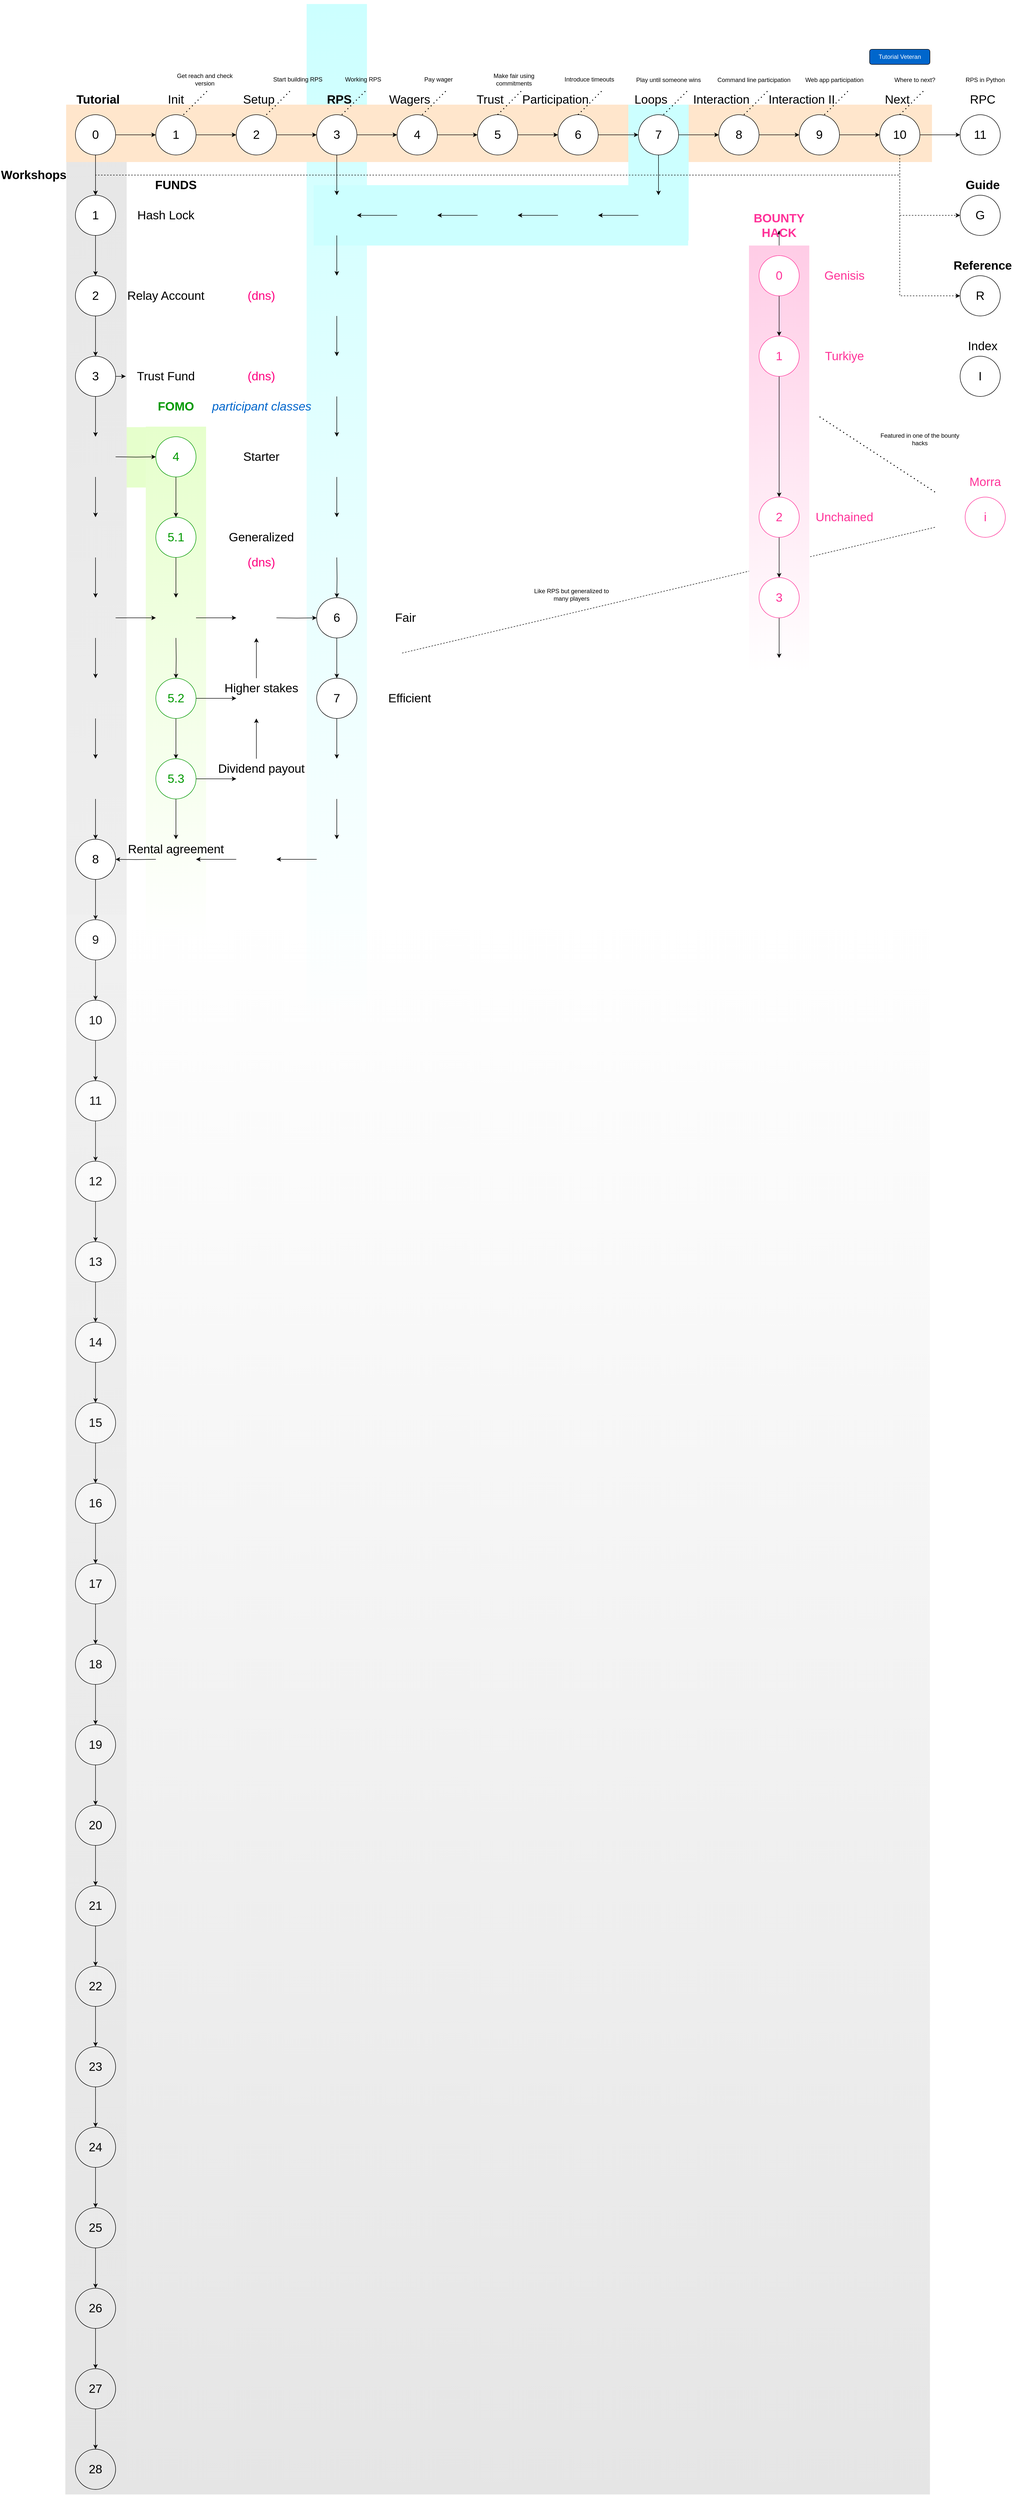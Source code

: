 <mxfile version="14.8.3" type="github">
  <diagram id="JWqnH68YOELqAhPtFyqL" name="Page-1">
    <mxGraphModel dx="3016" dy="3577" grid="1" gridSize="10" guides="1" tooltips="1" connect="1" arrows="1" fold="1" page="1" pageScale="1" pageWidth="827" pageHeight="1169" math="0" shadow="0">
      <root>
        <mxCell id="0" />
        <mxCell id="1" parent="0" />
        <mxCell id="3WRZl9oYsmr72j8aiQq1-4" value="" style="endArrow=none;dashed=1;html=1;" edge="1" parent="1">
          <mxGeometry width="50" height="50" relative="1" as="geometry">
            <mxPoint x="1030" y="1270" as="sourcePoint" />
            <mxPoint x="2090" y="1020" as="targetPoint" />
          </mxGeometry>
        </mxCell>
        <mxCell id="MvdbTgC7_QNQWsTqHOr7-23" value="" style="rounded=0;whiteSpace=wrap;html=1;strokeColor=none;gradientColor=#ffffff;fillColor=#FFCCE6;" parent="1" vertex="1">
          <mxGeometry x="1720" y="460" width="120" height="850" as="geometry" />
        </mxCell>
        <mxCell id="MvdbTgC7_QNQWsTqHOr7-8" value="" style="rounded=0;whiteSpace=wrap;html=1;strokeColor=none;fillColor=#E6FFCC;rotation=90;" parent="1" vertex="1">
          <mxGeometry x="450" y="754" width="120" height="254" as="geometry" />
        </mxCell>
        <mxCell id="MvdbTgC7_QNQWsTqHOr7-7" value="" style="rounded=0;whiteSpace=wrap;html=1;strokeColor=none;fillColor=#E6FFCC;gradientColor=#ffffff;" parent="1" vertex="1">
          <mxGeometry x="520" y="820" width="120" height="1020" as="geometry" />
        </mxCell>
        <mxCell id="MvdbTgC7_QNQWsTqHOr7-6" value="" style="rounded=0;whiteSpace=wrap;html=1;strokeColor=none;fillColor=#E6E6E6;gradientColor=#ffffff;" parent="1" vertex="1">
          <mxGeometry x="362" y="180" width="120" height="4760" as="geometry" />
        </mxCell>
        <mxCell id="MvdbTgC7_QNQWsTqHOr7-2" value="" style="rounded=0;whiteSpace=wrap;html=1;strokeColor=none;fillColor=#CCFFFF;gradientColor=#ffffff;" parent="1" vertex="1">
          <mxGeometry x="840" y="-20" width="120" height="2030" as="geometry" />
        </mxCell>
        <mxCell id="MvdbTgC7_QNQWsTqHOr7-3" value="" style="rounded=0;whiteSpace=wrap;html=1;strokeColor=none;rotation=90;fillColor=#FFE6CC;" parent="1" vertex="1">
          <mxGeometry x="1165.79" y="-624.23" width="114.03" height="1722.51" as="geometry" />
        </mxCell>
        <mxCell id="MvdbTgC7_QNQWsTqHOr7-5" value="" style="rounded=0;whiteSpace=wrap;html=1;strokeColor=none;fillColor=#CCFFFF;rotation=90;" parent="1" vertex="1">
          <mxGeometry x="1166.5" y="27.5" width="120" height="745" as="geometry" />
        </mxCell>
        <mxCell id="MvdbTgC7_QNQWsTqHOr7-4" value="" style="rounded=0;whiteSpace=wrap;html=1;strokeColor=none;fillColor=#CCFFFF;" parent="1" vertex="1">
          <mxGeometry x="1480" y="180" width="120" height="270" as="geometry" />
        </mxCell>
        <mxCell id="KKkGE1eCo8rrcUPM3MvS-4" value="" style="edgeStyle=orthogonalEdgeStyle;rounded=0;orthogonalLoop=1;jettySize=auto;html=1;" parent="1" source="KKkGE1eCo8rrcUPM3MvS-1" target="KKkGE1eCo8rrcUPM3MvS-3" edge="1">
          <mxGeometry relative="1" as="geometry" />
        </mxCell>
        <mxCell id="KKkGE1eCo8rrcUPM3MvS-20" value="" style="edgeStyle=orthogonalEdgeStyle;rounded=0;orthogonalLoop=1;jettySize=auto;html=1;startArrow=classic;startFill=1;endArrow=none;endFill=0;" parent="1" source="KKkGE1eCo8rrcUPM3MvS-1" target="KKkGE1eCo8rrcUPM3MvS-19" edge="1">
          <mxGeometry relative="1" as="geometry" />
        </mxCell>
        <UserObject label="&lt;font style=&quot;font-size: 24px&quot;&gt;1&lt;/font&gt;" link="https://docs.reach.sh/workshop-hash-lock.html" id="KKkGE1eCo8rrcUPM3MvS-1">
          <mxCell style="ellipse;whiteSpace=wrap;html=1;aspect=fixed;" parent="1" vertex="1">
            <mxGeometry x="380" y="360" width="80" height="80" as="geometry" />
          </mxCell>
        </UserObject>
        <mxCell id="KKkGE1eCo8rrcUPM3MvS-2" value="&lt;font style=&quot;font-size: 24px&quot;&gt;Hash Lock&lt;/font&gt;" style="text;html=1;strokeColor=none;fillColor=none;align=center;verticalAlign=middle;whiteSpace=wrap;rounded=0;" parent="1" vertex="1">
          <mxGeometry x="480" y="390" width="160" height="20" as="geometry" />
        </mxCell>
        <mxCell id="KKkGE1eCo8rrcUPM3MvS-8" value="" style="edgeStyle=orthogonalEdgeStyle;rounded=0;orthogonalLoop=1;jettySize=auto;html=1;" parent="1" source="KKkGE1eCo8rrcUPM3MvS-3" target="KKkGE1eCo8rrcUPM3MvS-7" edge="1">
          <mxGeometry relative="1" as="geometry" />
        </mxCell>
        <UserObject label="&lt;font style=&quot;font-size: 24px&quot;&gt;2&lt;/font&gt;" link="https://docs.reach.sh/workshop-relay.html" id="KKkGE1eCo8rrcUPM3MvS-3">
          <mxCell style="ellipse;whiteSpace=wrap;html=1;aspect=fixed;" parent="1" vertex="1">
            <mxGeometry x="380" y="520" width="80" height="80" as="geometry" />
          </mxCell>
        </UserObject>
        <mxCell id="KKkGE1eCo8rrcUPM3MvS-6" value="&lt;font style=&quot;font-size: 24px&quot;&gt;Relay Account&lt;/font&gt;" style="text;html=1;strokeColor=none;fillColor=none;align=center;verticalAlign=middle;whiteSpace=wrap;rounded=0;" parent="1" vertex="1">
          <mxGeometry x="480" y="550" width="160" height="20" as="geometry" />
        </mxCell>
        <mxCell id="KKkGE1eCo8rrcUPM3MvS-112" value="" style="edgeStyle=orthogonalEdgeStyle;rounded=0;orthogonalLoop=1;jettySize=auto;html=1;startArrow=none;startFill=0;endArrow=classic;endFill=1;strokeColor=#000000;" parent="1" source="KKkGE1eCo8rrcUPM3MvS-7" edge="1">
          <mxGeometry relative="1" as="geometry">
            <mxPoint x="420" y="840" as="targetPoint" />
          </mxGeometry>
        </mxCell>
        <UserObject label="&lt;span style=&quot;font-size: 24px&quot;&gt;3&lt;/span&gt;" link="https://docs.reach.sh/workshop-trust-fund.html" id="KKkGE1eCo8rrcUPM3MvS-7">
          <mxCell style="ellipse;whiteSpace=wrap;html=1;aspect=fixed;" parent="1" vertex="1">
            <mxGeometry x="380" y="680" width="80" height="80" as="geometry" />
          </mxCell>
        </UserObject>
        <mxCell id="KKkGE1eCo8rrcUPM3MvS-267" value="" style="edgeStyle=orthogonalEdgeStyle;rounded=0;orthogonalLoop=1;jettySize=auto;html=1;startArrow=classic;startFill=1;endArrow=none;endFill=0;strokeColor=#000000;" parent="1" source="KKkGE1eCo8rrcUPM3MvS-9" target="KKkGE1eCo8rrcUPM3MvS-7" edge="1">
          <mxGeometry relative="1" as="geometry" />
        </mxCell>
        <mxCell id="KKkGE1eCo8rrcUPM3MvS-9" value="&lt;span style=&quot;font-size: 24px&quot;&gt;Trust Fund&lt;/span&gt;" style="text;html=1;strokeColor=none;fillColor=none;align=center;verticalAlign=middle;whiteSpace=wrap;rounded=0;" parent="1" vertex="1">
          <mxGeometry x="480" y="710" width="160" height="20" as="geometry" />
        </mxCell>
        <mxCell id="KKkGE1eCo8rrcUPM3MvS-14" value="" style="edgeStyle=orthogonalEdgeStyle;rounded=0;orthogonalLoop=1;jettySize=auto;html=1;" parent="1" edge="1">
          <mxGeometry relative="1" as="geometry">
            <mxPoint x="420" y="920" as="sourcePoint" />
            <mxPoint x="420" y="1000" as="targetPoint" />
          </mxGeometry>
        </mxCell>
        <mxCell id="KKkGE1eCo8rrcUPM3MvS-100" value="" style="edgeStyle=orthogonalEdgeStyle;rounded=0;orthogonalLoop=1;jettySize=auto;html=1;startArrow=none;startFill=0;endArrow=classic;endFill=1;strokeColor=#000000;" parent="1" target="KKkGE1eCo8rrcUPM3MvS-99" edge="1">
          <mxGeometry relative="1" as="geometry">
            <mxPoint x="460" y="880" as="sourcePoint" />
          </mxGeometry>
        </mxCell>
        <mxCell id="KKkGE1eCo8rrcUPM3MvS-17" value="" style="edgeStyle=orthogonalEdgeStyle;rounded=0;orthogonalLoop=1;jettySize=auto;html=1;" parent="1" edge="1">
          <mxGeometry relative="1" as="geometry">
            <mxPoint x="420" y="1080" as="sourcePoint" />
            <mxPoint x="420" y="1160" as="targetPoint" />
          </mxGeometry>
        </mxCell>
        <mxCell id="KKkGE1eCo8rrcUPM3MvS-15" value="&lt;span style=&quot;font-size: 24px&quot;&gt;Generalized&lt;/span&gt;" style="text;html=1;strokeColor=none;fillColor=none;align=center;verticalAlign=middle;whiteSpace=wrap;rounded=0;" parent="1" vertex="1">
          <mxGeometry x="650" y="1030" width="200" height="20" as="geometry" />
        </mxCell>
        <mxCell id="KKkGE1eCo8rrcUPM3MvS-18" value="&lt;span style=&quot;font-size: 24px&quot;&gt;Fair&amp;nbsp;&lt;/span&gt;" style="text;html=1;strokeColor=none;fillColor=none;align=center;verticalAlign=middle;whiteSpace=wrap;rounded=0;" parent="1" vertex="1">
          <mxGeometry x="980" y="1190" width="120" height="20" as="geometry" />
        </mxCell>
        <mxCell id="KKkGE1eCo8rrcUPM3MvS-26" value="" style="edgeStyle=orthogonalEdgeStyle;rounded=0;orthogonalLoop=1;jettySize=auto;html=1;startArrow=none;startFill=0;endArrow=classic;endFill=1;" parent="1" source="KKkGE1eCo8rrcUPM3MvS-19" target="KKkGE1eCo8rrcUPM3MvS-25" edge="1">
          <mxGeometry relative="1" as="geometry" />
        </mxCell>
        <UserObject label="&lt;span style=&quot;font-size: 24px&quot;&gt;0&lt;/span&gt;" link="https://docs.reach.sh/tut.html" id="KKkGE1eCo8rrcUPM3MvS-19">
          <mxCell style="ellipse;whiteSpace=wrap;html=1;aspect=fixed;" parent="1" vertex="1">
            <mxGeometry x="380" y="200" width="80" height="80" as="geometry" />
          </mxCell>
        </UserObject>
        <mxCell id="KKkGE1eCo8rrcUPM3MvS-21" value="&lt;font style=&quot;font-size: 24px&quot;&gt;&lt;b&gt;Tutorial&lt;/b&gt;&lt;/font&gt;" style="text;html=1;strokeColor=none;fillColor=none;align=left;verticalAlign=middle;whiteSpace=wrap;rounded=0;" parent="1" vertex="1">
          <mxGeometry x="380" y="160" width="160" height="20" as="geometry" />
        </mxCell>
        <mxCell id="KKkGE1eCo8rrcUPM3MvS-29" value="" style="edgeStyle=orthogonalEdgeStyle;rounded=0;orthogonalLoop=1;jettySize=auto;html=1;startArrow=none;startFill=0;endArrow=classic;endFill=1;" parent="1" source="KKkGE1eCo8rrcUPM3MvS-25" target="KKkGE1eCo8rrcUPM3MvS-28" edge="1">
          <mxGeometry relative="1" as="geometry" />
        </mxCell>
        <UserObject label="&lt;span style=&quot;font-size: 24px&quot;&gt;1&lt;/span&gt;" link="https://docs.reach.sh/tut-1.html" id="KKkGE1eCo8rrcUPM3MvS-25">
          <mxCell style="ellipse;whiteSpace=wrap;html=1;aspect=fixed;" parent="1" vertex="1">
            <mxGeometry x="540" y="200" width="80" height="80" as="geometry" />
          </mxCell>
        </UserObject>
        <mxCell id="KKkGE1eCo8rrcUPM3MvS-27" value="&lt;font style=&quot;font-size: 24px&quot;&gt;Init&lt;/font&gt;" style="text;html=1;strokeColor=none;fillColor=none;align=center;verticalAlign=middle;whiteSpace=wrap;rounded=0;" parent="1" vertex="1">
          <mxGeometry x="525" y="160" width="110" height="20" as="geometry" />
        </mxCell>
        <mxCell id="KKkGE1eCo8rrcUPM3MvS-36" value="" style="edgeStyle=orthogonalEdgeStyle;rounded=0;orthogonalLoop=1;jettySize=auto;html=1;startArrow=none;startFill=0;endArrow=classic;endFill=1;" parent="1" source="KKkGE1eCo8rrcUPM3MvS-28" target="KKkGE1eCo8rrcUPM3MvS-35" edge="1">
          <mxGeometry relative="1" as="geometry" />
        </mxCell>
        <UserObject label="&lt;span style=&quot;font-size: 24px&quot;&gt;2&lt;/span&gt;" link="https://docs.reach.sh/tut-2.html" id="KKkGE1eCo8rrcUPM3MvS-28">
          <mxCell style="ellipse;whiteSpace=wrap;html=1;aspect=fixed;" parent="1" vertex="1">
            <mxGeometry x="700" y="200" width="80" height="80" as="geometry" />
          </mxCell>
        </UserObject>
        <mxCell id="KKkGE1eCo8rrcUPM3MvS-30" value="" style="endArrow=none;dashed=1;html=1;dashPattern=1 3;strokeWidth=2;" parent="1" edge="1">
          <mxGeometry width="50" height="50" relative="1" as="geometry">
            <mxPoint x="595" y="200" as="sourcePoint" />
            <mxPoint x="645" y="150" as="targetPoint" />
          </mxGeometry>
        </mxCell>
        <mxCell id="KKkGE1eCo8rrcUPM3MvS-31" value="&lt;font style=&quot;font-size: 12px&quot;&gt;Get reach and check version&lt;/font&gt;" style="text;html=1;strokeColor=none;fillColor=none;align=center;verticalAlign=middle;whiteSpace=wrap;rounded=0;" parent="1" vertex="1">
          <mxGeometry x="575" y="120" width="125" height="20" as="geometry" />
        </mxCell>
        <mxCell id="KKkGE1eCo8rrcUPM3MvS-32" value="&lt;font style=&quot;font-size: 24px&quot;&gt;Setup&lt;/font&gt;" style="text;html=1;strokeColor=none;fillColor=none;align=center;verticalAlign=middle;whiteSpace=wrap;rounded=0;" parent="1" vertex="1">
          <mxGeometry x="690" y="160" width="110" height="20" as="geometry" />
        </mxCell>
        <mxCell id="KKkGE1eCo8rrcUPM3MvS-33" value="Start building RPS" style="text;html=1;strokeColor=none;fillColor=none;align=center;verticalAlign=middle;whiteSpace=wrap;rounded=0;" parent="1" vertex="1">
          <mxGeometry x="760" y="120" width="125" height="20" as="geometry" />
        </mxCell>
        <mxCell id="KKkGE1eCo8rrcUPM3MvS-34" value="" style="endArrow=none;dashed=1;html=1;dashPattern=1 3;strokeWidth=2;" parent="1" edge="1">
          <mxGeometry width="50" height="50" relative="1" as="geometry">
            <mxPoint x="760" y="200" as="sourcePoint" />
            <mxPoint x="810" y="150" as="targetPoint" />
          </mxGeometry>
        </mxCell>
        <mxCell id="KKkGE1eCo8rrcUPM3MvS-41" value="" style="edgeStyle=orthogonalEdgeStyle;rounded=0;orthogonalLoop=1;jettySize=auto;html=1;startArrow=none;startFill=0;endArrow=classic;endFill=1;" parent="1" source="KKkGE1eCo8rrcUPM3MvS-35" target="KKkGE1eCo8rrcUPM3MvS-40" edge="1">
          <mxGeometry relative="1" as="geometry" />
        </mxCell>
        <mxCell id="KKkGE1eCo8rrcUPM3MvS-116" value="" style="edgeStyle=orthogonalEdgeStyle;rounded=0;orthogonalLoop=1;jettySize=auto;html=1;startArrow=none;startFill=0;endArrow=classic;endFill=1;strokeColor=#000000;" parent="1" source="KKkGE1eCo8rrcUPM3MvS-35" edge="1">
          <mxGeometry relative="1" as="geometry">
            <mxPoint x="900" y="360" as="targetPoint" />
          </mxGeometry>
        </mxCell>
        <UserObject label="&lt;span style=&quot;font-size: 24px&quot;&gt;3&lt;/span&gt;" link="https://docs.reach.sh/tut-3.html" id="KKkGE1eCo8rrcUPM3MvS-35">
          <mxCell style="ellipse;whiteSpace=wrap;html=1;aspect=fixed;" parent="1" vertex="1">
            <mxGeometry x="860" y="200" width="80" height="80" as="geometry" />
          </mxCell>
        </UserObject>
        <mxCell id="KKkGE1eCo8rrcUPM3MvS-37" value="&lt;font style=&quot;font-size: 24px&quot;&gt;&lt;b&gt;RPS&lt;/b&gt;&lt;/font&gt;" style="text;html=1;strokeColor=none;fillColor=none;align=center;verticalAlign=middle;whiteSpace=wrap;rounded=0;" parent="1" vertex="1">
          <mxGeometry x="850" y="160" width="110" height="20" as="geometry" />
        </mxCell>
        <mxCell id="KKkGE1eCo8rrcUPM3MvS-38" value="" style="endArrow=none;dashed=1;html=1;dashPattern=1 3;strokeWidth=2;" parent="1" edge="1">
          <mxGeometry width="50" height="50" relative="1" as="geometry">
            <mxPoint x="910" y="200" as="sourcePoint" />
            <mxPoint x="960" y="150" as="targetPoint" />
          </mxGeometry>
        </mxCell>
        <mxCell id="KKkGE1eCo8rrcUPM3MvS-39" value="Working RPS" style="text;html=1;strokeColor=none;fillColor=none;align=center;verticalAlign=middle;whiteSpace=wrap;rounded=0;" parent="1" vertex="1">
          <mxGeometry x="890" y="120" width="125" height="20" as="geometry" />
        </mxCell>
        <mxCell id="KKkGE1eCo8rrcUPM3MvS-46" value="" style="edgeStyle=orthogonalEdgeStyle;rounded=0;orthogonalLoop=1;jettySize=auto;html=1;startArrow=none;startFill=0;endArrow=classic;endFill=1;" parent="1" source="KKkGE1eCo8rrcUPM3MvS-40" target="KKkGE1eCo8rrcUPM3MvS-45" edge="1">
          <mxGeometry relative="1" as="geometry" />
        </mxCell>
        <UserObject label="&lt;span style=&quot;font-size: 24px&quot;&gt;4&lt;/span&gt;" link="https://docs.reach.sh/tut-4.html" id="KKkGE1eCo8rrcUPM3MvS-40">
          <mxCell style="ellipse;whiteSpace=wrap;html=1;aspect=fixed;" parent="1" vertex="1">
            <mxGeometry x="1020" y="200" width="80" height="80" as="geometry" />
          </mxCell>
        </UserObject>
        <mxCell id="KKkGE1eCo8rrcUPM3MvS-42" value="&lt;font style=&quot;font-size: 24px&quot;&gt;Wagers&lt;/font&gt;" style="text;html=1;strokeColor=none;fillColor=none;align=center;verticalAlign=middle;whiteSpace=wrap;rounded=0;" parent="1" vertex="1">
          <mxGeometry x="990" y="160" width="110" height="20" as="geometry" />
        </mxCell>
        <mxCell id="KKkGE1eCo8rrcUPM3MvS-43" value="" style="endArrow=none;dashed=1;html=1;dashPattern=1 3;strokeWidth=2;" parent="1" edge="1">
          <mxGeometry width="50" height="50" relative="1" as="geometry">
            <mxPoint x="1070" y="200" as="sourcePoint" />
            <mxPoint x="1120" y="150" as="targetPoint" />
          </mxGeometry>
        </mxCell>
        <mxCell id="KKkGE1eCo8rrcUPM3MvS-44" value="Pay wager" style="text;html=1;strokeColor=none;fillColor=none;align=center;verticalAlign=middle;whiteSpace=wrap;rounded=0;" parent="1" vertex="1">
          <mxGeometry x="1040" y="120" width="125" height="20" as="geometry" />
        </mxCell>
        <mxCell id="KKkGE1eCo8rrcUPM3MvS-51" value="" style="edgeStyle=orthogonalEdgeStyle;rounded=0;orthogonalLoop=1;jettySize=auto;html=1;startArrow=none;startFill=0;endArrow=classic;endFill=1;" parent="1" source="KKkGE1eCo8rrcUPM3MvS-45" target="KKkGE1eCo8rrcUPM3MvS-50" edge="1">
          <mxGeometry relative="1" as="geometry" />
        </mxCell>
        <UserObject label="&lt;span style=&quot;font-size: 24px&quot;&gt;5&lt;/span&gt;" link="https://docs.reach.sh/tut-5.html" id="KKkGE1eCo8rrcUPM3MvS-45">
          <mxCell style="ellipse;whiteSpace=wrap;html=1;aspect=fixed;" parent="1" vertex="1">
            <mxGeometry x="1180" y="200" width="80" height="80" as="geometry" />
          </mxCell>
        </UserObject>
        <mxCell id="KKkGE1eCo8rrcUPM3MvS-47" value="&lt;font style=&quot;font-size: 24px&quot;&gt;Trust&lt;/font&gt;" style="text;html=1;strokeColor=none;fillColor=none;align=center;verticalAlign=middle;whiteSpace=wrap;rounded=0;" parent="1" vertex="1">
          <mxGeometry x="1150" y="160" width="110" height="20" as="geometry" />
        </mxCell>
        <mxCell id="KKkGE1eCo8rrcUPM3MvS-48" value="" style="endArrow=none;dashed=1;html=1;dashPattern=1 3;strokeWidth=2;" parent="1" edge="1">
          <mxGeometry width="50" height="50" relative="1" as="geometry">
            <mxPoint x="1220" y="200" as="sourcePoint" />
            <mxPoint x="1270" y="150" as="targetPoint" />
          </mxGeometry>
        </mxCell>
        <mxCell id="KKkGE1eCo8rrcUPM3MvS-49" value="Make fair using commitments" style="text;html=1;strokeColor=none;fillColor=none;align=center;verticalAlign=middle;whiteSpace=wrap;rounded=0;" parent="1" vertex="1">
          <mxGeometry x="1190" y="120" width="125" height="20" as="geometry" />
        </mxCell>
        <mxCell id="KKkGE1eCo8rrcUPM3MvS-56" value="" style="edgeStyle=orthogonalEdgeStyle;rounded=0;orthogonalLoop=1;jettySize=auto;html=1;startArrow=none;startFill=0;endArrow=classic;endFill=1;" parent="1" source="KKkGE1eCo8rrcUPM3MvS-50" target="KKkGE1eCo8rrcUPM3MvS-55" edge="1">
          <mxGeometry relative="1" as="geometry" />
        </mxCell>
        <UserObject label="&lt;span style=&quot;font-size: 24px&quot;&gt;6&lt;/span&gt;" link="https://docs.reach.sh/tut-6.html" id="KKkGE1eCo8rrcUPM3MvS-50">
          <mxCell style="ellipse;whiteSpace=wrap;html=1;aspect=fixed;" parent="1" vertex="1">
            <mxGeometry x="1340" y="200" width="80" height="80" as="geometry" />
          </mxCell>
        </UserObject>
        <mxCell id="KKkGE1eCo8rrcUPM3MvS-52" value="&lt;span style=&quot;font-size: 24px&quot;&gt;Participation&lt;/span&gt;" style="text;html=1;strokeColor=none;fillColor=none;align=center;verticalAlign=middle;whiteSpace=wrap;rounded=0;" parent="1" vertex="1">
          <mxGeometry x="1280" y="160" width="110" height="20" as="geometry" />
        </mxCell>
        <mxCell id="KKkGE1eCo8rrcUPM3MvS-53" value="Introduce timeouts" style="text;html=1;strokeColor=none;fillColor=none;align=center;verticalAlign=middle;whiteSpace=wrap;rounded=0;" parent="1" vertex="1">
          <mxGeometry x="1340" y="120" width="125" height="20" as="geometry" />
        </mxCell>
        <mxCell id="KKkGE1eCo8rrcUPM3MvS-54" value="" style="endArrow=none;dashed=1;html=1;dashPattern=1 3;strokeWidth=2;" parent="1" edge="1">
          <mxGeometry width="50" height="50" relative="1" as="geometry">
            <mxPoint x="1380" y="200" as="sourcePoint" />
            <mxPoint x="1430" y="150" as="targetPoint" />
          </mxGeometry>
        </mxCell>
        <mxCell id="KKkGE1eCo8rrcUPM3MvS-61" value="" style="edgeStyle=orthogonalEdgeStyle;rounded=0;orthogonalLoop=1;jettySize=auto;html=1;startArrow=none;startFill=0;endArrow=classic;endFill=1;" parent="1" source="KKkGE1eCo8rrcUPM3MvS-55" target="KKkGE1eCo8rrcUPM3MvS-60" edge="1">
          <mxGeometry relative="1" as="geometry" />
        </mxCell>
        <mxCell id="KKkGE1eCo8rrcUPM3MvS-135" value="" style="edgeStyle=orthogonalEdgeStyle;rounded=0;orthogonalLoop=1;jettySize=auto;html=1;startArrow=none;startFill=0;endArrow=classic;endFill=1;strokeColor=#000000;" parent="1" source="KKkGE1eCo8rrcUPM3MvS-55" edge="1">
          <mxGeometry relative="1" as="geometry">
            <mxPoint x="1540" y="360" as="targetPoint" />
          </mxGeometry>
        </mxCell>
        <UserObject label="&lt;span style=&quot;font-size: 24px&quot;&gt;7&lt;/span&gt;" link="https://docs.reach.sh/tut-7.html" id="KKkGE1eCo8rrcUPM3MvS-55">
          <mxCell style="ellipse;whiteSpace=wrap;html=1;aspect=fixed;" parent="1" vertex="1">
            <mxGeometry x="1500" y="200" width="80" height="80" as="geometry" />
          </mxCell>
        </UserObject>
        <mxCell id="KKkGE1eCo8rrcUPM3MvS-57" value="&lt;span style=&quot;font-size: 24px&quot;&gt;Loops&lt;/span&gt;" style="text;html=1;strokeColor=none;fillColor=none;align=center;verticalAlign=middle;whiteSpace=wrap;rounded=0;" parent="1" vertex="1">
          <mxGeometry x="1470" y="160" width="110" height="20" as="geometry" />
        </mxCell>
        <mxCell id="KKkGE1eCo8rrcUPM3MvS-58" value="" style="endArrow=none;dashed=1;html=1;dashPattern=1 3;strokeWidth=2;" parent="1" edge="1">
          <mxGeometry width="50" height="50" relative="1" as="geometry">
            <mxPoint x="1550" y="200" as="sourcePoint" />
            <mxPoint x="1600" y="150" as="targetPoint" />
          </mxGeometry>
        </mxCell>
        <mxCell id="KKkGE1eCo8rrcUPM3MvS-59" value="Play until someone wins" style="text;html=1;strokeColor=none;fillColor=none;align=center;verticalAlign=middle;whiteSpace=wrap;rounded=0;" parent="1" vertex="1">
          <mxGeometry x="1490" y="120" width="140" height="22.4" as="geometry" />
        </mxCell>
        <mxCell id="KKkGE1eCo8rrcUPM3MvS-66" value="" style="edgeStyle=orthogonalEdgeStyle;rounded=0;orthogonalLoop=1;jettySize=auto;html=1;startArrow=none;startFill=0;endArrow=classic;endFill=1;" parent="1" source="KKkGE1eCo8rrcUPM3MvS-60" target="KKkGE1eCo8rrcUPM3MvS-65" edge="1">
          <mxGeometry relative="1" as="geometry" />
        </mxCell>
        <UserObject label="&lt;span style=&quot;font-size: 24px&quot;&gt;8&lt;/span&gt;" link="https://docs.reach.sh/tut-8.html" id="KKkGE1eCo8rrcUPM3MvS-60">
          <mxCell style="ellipse;whiteSpace=wrap;html=1;aspect=fixed;" parent="1" vertex="1">
            <mxGeometry x="1660" y="200" width="80" height="80" as="geometry" />
          </mxCell>
        </UserObject>
        <mxCell id="KKkGE1eCo8rrcUPM3MvS-62" value="&lt;span style=&quot;font-size: 24px&quot;&gt;Interaction&lt;/span&gt;" style="text;html=1;strokeColor=none;fillColor=none;align=center;verticalAlign=middle;whiteSpace=wrap;rounded=0;" parent="1" vertex="1">
          <mxGeometry x="1610" y="160" width="110" height="20" as="geometry" />
        </mxCell>
        <mxCell id="KKkGE1eCo8rrcUPM3MvS-63" value="" style="endArrow=none;dashed=1;html=1;dashPattern=1 3;strokeWidth=2;" parent="1" edge="1">
          <mxGeometry width="50" height="50" relative="1" as="geometry">
            <mxPoint x="1710" y="200" as="sourcePoint" />
            <mxPoint x="1760" y="150" as="targetPoint" />
          </mxGeometry>
        </mxCell>
        <mxCell id="KKkGE1eCo8rrcUPM3MvS-64" value="Command line participation" style="text;html=1;strokeColor=none;fillColor=none;align=center;verticalAlign=middle;whiteSpace=wrap;rounded=0;" parent="1" vertex="1">
          <mxGeometry x="1650" y="120" width="160" height="22.4" as="geometry" />
        </mxCell>
        <mxCell id="KKkGE1eCo8rrcUPM3MvS-71" value="" style="edgeStyle=orthogonalEdgeStyle;rounded=0;orthogonalLoop=1;jettySize=auto;html=1;startArrow=none;startFill=0;endArrow=classic;endFill=1;" parent="1" source="KKkGE1eCo8rrcUPM3MvS-65" target="KKkGE1eCo8rrcUPM3MvS-70" edge="1">
          <mxGeometry relative="1" as="geometry" />
        </mxCell>
        <UserObject label="&lt;span style=&quot;font-size: 24px&quot;&gt;9&lt;/span&gt;" link="https://docs.reach.sh/tut-9.html" id="KKkGE1eCo8rrcUPM3MvS-65">
          <mxCell style="ellipse;whiteSpace=wrap;html=1;aspect=fixed;" parent="1" vertex="1">
            <mxGeometry x="1820" y="200" width="80" height="80" as="geometry" />
          </mxCell>
        </UserObject>
        <mxCell id="KKkGE1eCo8rrcUPM3MvS-67" value="&lt;span style=&quot;font-size: 24px&quot;&gt;Interaction II&lt;/span&gt;" style="text;html=1;strokeColor=none;fillColor=none;align=center;verticalAlign=middle;whiteSpace=wrap;rounded=0;" parent="1" vertex="1">
          <mxGeometry x="1750" y="160" width="150" height="20" as="geometry" />
        </mxCell>
        <mxCell id="KKkGE1eCo8rrcUPM3MvS-68" value="" style="endArrow=none;dashed=1;html=1;dashPattern=1 3;strokeWidth=2;" parent="1" edge="1">
          <mxGeometry width="50" height="50" relative="1" as="geometry">
            <mxPoint x="1870" y="200" as="sourcePoint" />
            <mxPoint x="1920" y="150" as="targetPoint" />
          </mxGeometry>
        </mxCell>
        <mxCell id="KKkGE1eCo8rrcUPM3MvS-69" value="Web app participation" style="text;html=1;strokeColor=none;fillColor=none;align=center;verticalAlign=middle;whiteSpace=wrap;rounded=0;" parent="1" vertex="1">
          <mxGeometry x="1820" y="120" width="140" height="22.4" as="geometry" />
        </mxCell>
        <mxCell id="KKkGE1eCo8rrcUPM3MvS-73" value="" style="edgeStyle=orthogonalEdgeStyle;rounded=0;orthogonalLoop=1;jettySize=auto;html=1;startArrow=none;startFill=0;endArrow=classic;endFill=1;" parent="1" source="KKkGE1eCo8rrcUPM3MvS-70" target="KKkGE1eCo8rrcUPM3MvS-72" edge="1">
          <mxGeometry relative="1" as="geometry" />
        </mxCell>
        <mxCell id="KKkGE1eCo8rrcUPM3MvS-83" value="" style="edgeStyle=orthogonalEdgeStyle;rounded=0;orthogonalLoop=1;jettySize=auto;html=1;startArrow=none;startFill=0;endArrow=classic;endFill=1;dashed=1;entryX=0.5;entryY=0;entryDx=0;entryDy=0;" parent="1" source="KKkGE1eCo8rrcUPM3MvS-70" target="KKkGE1eCo8rrcUPM3MvS-1" edge="1">
          <mxGeometry relative="1" as="geometry">
            <mxPoint x="520" y="319" as="targetPoint" />
            <Array as="points">
              <mxPoint x="2020" y="320" />
              <mxPoint x="420" y="320" />
            </Array>
          </mxGeometry>
        </mxCell>
        <mxCell id="KKkGE1eCo8rrcUPM3MvS-87" style="edgeStyle=orthogonalEdgeStyle;rounded=0;orthogonalLoop=1;jettySize=auto;html=1;exitX=0.5;exitY=1;exitDx=0;exitDy=0;startArrow=none;startFill=0;endArrow=classic;endFill=1;strokeColor=#000000;dashed=1;entryX=0;entryY=0.5;entryDx=0;entryDy=0;" parent="1" source="KKkGE1eCo8rrcUPM3MvS-70" target="KKkGE1eCo8rrcUPM3MvS-89" edge="1">
          <mxGeometry relative="1" as="geometry">
            <mxPoint x="1830" y="360" as="targetPoint" />
            <Array as="points">
              <mxPoint x="2020" y="400" />
            </Array>
          </mxGeometry>
        </mxCell>
        <mxCell id="KKkGE1eCo8rrcUPM3MvS-93" style="edgeStyle=orthogonalEdgeStyle;rounded=0;orthogonalLoop=1;jettySize=auto;html=1;exitX=0.5;exitY=1;exitDx=0;exitDy=0;entryX=0;entryY=0.5;entryDx=0;entryDy=0;dashed=1;startArrow=none;startFill=0;endArrow=classic;endFill=1;strokeColor=#000000;" parent="1" source="KKkGE1eCo8rrcUPM3MvS-70" target="KKkGE1eCo8rrcUPM3MvS-91" edge="1">
          <mxGeometry relative="1" as="geometry" />
        </mxCell>
        <UserObject label="&lt;span style=&quot;font-size: 24px&quot;&gt;10&lt;/span&gt;" link="https://docs.reach.sh/tut-10.html" id="KKkGE1eCo8rrcUPM3MvS-70">
          <mxCell style="ellipse;whiteSpace=wrap;html=1;aspect=fixed;" parent="1" vertex="1">
            <mxGeometry x="1980" y="200" width="80" height="80" as="geometry" />
          </mxCell>
        </UserObject>
        <UserObject label="&lt;span style=&quot;font-size: 24px&quot;&gt;11&lt;/span&gt;" link="https://docs.reach.sh/tut-7-rpc.html" id="KKkGE1eCo8rrcUPM3MvS-72">
          <mxCell style="ellipse;whiteSpace=wrap;html=1;aspect=fixed;" parent="1" vertex="1">
            <mxGeometry x="2140" y="200" width="80" height="80" as="geometry" />
          </mxCell>
        </UserObject>
        <mxCell id="KKkGE1eCo8rrcUPM3MvS-74" value="&lt;span style=&quot;font-size: 24px&quot;&gt;Next&lt;/span&gt;" style="text;html=1;strokeColor=none;fillColor=none;align=center;verticalAlign=middle;whiteSpace=wrap;rounded=0;" parent="1" vertex="1">
          <mxGeometry x="1940" y="160" width="150" height="20" as="geometry" />
        </mxCell>
        <mxCell id="KKkGE1eCo8rrcUPM3MvS-76" value="" style="endArrow=none;dashed=1;html=1;dashPattern=1 3;strokeWidth=2;" parent="1" edge="1">
          <mxGeometry width="50" height="50" relative="1" as="geometry">
            <mxPoint x="2020" y="200" as="sourcePoint" />
            <mxPoint x="2070" y="150" as="targetPoint" />
          </mxGeometry>
        </mxCell>
        <mxCell id="KKkGE1eCo8rrcUPM3MvS-77" value="Where to next?" style="text;html=1;strokeColor=none;fillColor=none;align=center;verticalAlign=middle;whiteSpace=wrap;rounded=0;" parent="1" vertex="1">
          <mxGeometry x="1980" y="120" width="140" height="22.4" as="geometry" />
        </mxCell>
        <mxCell id="KKkGE1eCo8rrcUPM3MvS-78" value="&lt;span style=&quot;font-size: 24px&quot;&gt;RPC&lt;/span&gt;" style="text;html=1;strokeColor=none;fillColor=none;align=center;verticalAlign=middle;whiteSpace=wrap;rounded=0;" parent="1" vertex="1">
          <mxGeometry x="2110" y="160" width="150" height="20" as="geometry" />
        </mxCell>
        <mxCell id="KKkGE1eCo8rrcUPM3MvS-79" value="RPS in Python" style="text;html=1;strokeColor=none;fillColor=none;align=center;verticalAlign=middle;whiteSpace=wrap;rounded=0;" parent="1" vertex="1">
          <mxGeometry x="2120" y="120" width="140" height="22.4" as="geometry" />
        </mxCell>
        <mxCell id="KKkGE1eCo8rrcUPM3MvS-81" value="&lt;span style=&quot;background-color: rgb(0 , 102 , 204)&quot;&gt;&lt;font color=&quot;#ffffff&quot;&gt;Tutorial Veteran&lt;/font&gt;&lt;/span&gt;" style="rounded=1;whiteSpace=wrap;html=1;fillColor=#0066CC;" parent="1" vertex="1">
          <mxGeometry x="1960" y="70" width="120" height="30" as="geometry" />
        </mxCell>
        <UserObject label="&lt;font style=&quot;font-size: 24px&quot;&gt;&lt;b&gt;Workshops&lt;/b&gt;&lt;/font&gt;" link="https://docs.reach.sh/workshop.html" id="KKkGE1eCo8rrcUPM3MvS-85">
          <mxCell style="text;html=1;strokeColor=none;fillColor=none;align=left;verticalAlign=middle;whiteSpace=wrap;rounded=0;" parent="1" vertex="1">
            <mxGeometry x="230" y="310" width="160" height="20" as="geometry" />
          </mxCell>
        </UserObject>
        <UserObject label="&lt;span style=&quot;font-size: 24px&quot;&gt;G&lt;/span&gt;" link="https://docs.reach.sh/guide.html" id="KKkGE1eCo8rrcUPM3MvS-89">
          <mxCell style="ellipse;whiteSpace=wrap;html=1;aspect=fixed;" parent="1" vertex="1">
            <mxGeometry x="2140" y="360" width="80" height="80" as="geometry" />
          </mxCell>
        </UserObject>
        <UserObject label="&lt;span style=&quot;font-size: 24px&quot;&gt;R&lt;/span&gt;" link="https://docs.reach.sh/ref.html" id="KKkGE1eCo8rrcUPM3MvS-91">
          <mxCell style="ellipse;whiteSpace=wrap;html=1;aspect=fixed;" parent="1" vertex="1">
            <mxGeometry x="2140" y="520" width="80" height="80" as="geometry" />
          </mxCell>
        </UserObject>
        <mxCell id="KKkGE1eCo8rrcUPM3MvS-94" value="&lt;span style=&quot;font-size: 24px&quot;&gt;&lt;b&gt;Guide&lt;/b&gt;&lt;/span&gt;" style="text;html=1;strokeColor=none;fillColor=none;align=center;verticalAlign=middle;whiteSpace=wrap;rounded=0;" parent="1" vertex="1">
          <mxGeometry x="2110" y="330" width="150" height="20" as="geometry" />
        </mxCell>
        <mxCell id="KKkGE1eCo8rrcUPM3MvS-95" value="&lt;span style=&quot;font-size: 24px&quot;&gt;&lt;b&gt;Reference&lt;/b&gt;&lt;/span&gt;" style="text;html=1;strokeColor=none;fillColor=none;align=center;verticalAlign=middle;whiteSpace=wrap;rounded=0;" parent="1" vertex="1">
          <mxGeometry x="2110" y="490" width="150" height="20" as="geometry" />
        </mxCell>
        <UserObject label="&lt;span style=&quot;font-size: 24px&quot;&gt;I&lt;br&gt;&lt;/span&gt;" link="https://docs.reach.sh/ref.html" id="KKkGE1eCo8rrcUPM3MvS-96">
          <mxCell style="ellipse;whiteSpace=wrap;html=1;aspect=fixed;" parent="1" vertex="1">
            <mxGeometry x="2140" y="680" width="80" height="80" as="geometry" />
          </mxCell>
        </UserObject>
        <mxCell id="KKkGE1eCo8rrcUPM3MvS-98" value="&lt;span style=&quot;font-size: 24px&quot;&gt;Index&lt;/span&gt;" style="text;html=1;strokeColor=none;fillColor=none;align=center;verticalAlign=middle;whiteSpace=wrap;rounded=0;" parent="1" vertex="1">
          <mxGeometry x="2110" y="650" width="150" height="20" as="geometry" />
        </mxCell>
        <mxCell id="KKkGE1eCo8rrcUPM3MvS-149" value="" style="edgeStyle=orthogonalEdgeStyle;rounded=0;orthogonalLoop=1;jettySize=auto;html=1;startArrow=none;startFill=0;endArrow=classic;endFill=1;strokeColor=#000000;" parent="1" source="KKkGE1eCo8rrcUPM3MvS-99" target="KKkGE1eCo8rrcUPM3MvS-101" edge="1">
          <mxGeometry relative="1" as="geometry" />
        </mxCell>
        <UserObject label="&lt;font style=&quot;font-size: 24px&quot; color=&quot;#009900&quot;&gt;4&lt;/font&gt;" link="https://docs.reach.sh/workshop-fomo.html" id="KKkGE1eCo8rrcUPM3MvS-99">
          <mxCell style="ellipse;whiteSpace=wrap;html=1;aspect=fixed;strokeColor=#009900;" parent="1" vertex="1">
            <mxGeometry x="540" y="840" width="80" height="80" as="geometry" />
          </mxCell>
        </UserObject>
        <mxCell id="KKkGE1eCo8rrcUPM3MvS-172" value="" style="edgeStyle=orthogonalEdgeStyle;rounded=0;orthogonalLoop=1;jettySize=auto;html=1;startArrow=none;startFill=0;endArrow=classic;endFill=1;strokeColor=#000000;" parent="1" source="KKkGE1eCo8rrcUPM3MvS-101" edge="1">
          <mxGeometry relative="1" as="geometry">
            <mxPoint x="580" y="1160" as="targetPoint" />
          </mxGeometry>
        </mxCell>
        <UserObject label="&lt;font color=&quot;#009900&quot;&gt;&lt;span style=&quot;font-size: 24px&quot;&gt;5.1&lt;/span&gt;&lt;/font&gt;" link="https://docs.reach.sh/workshop-fomo-generalized.html" id="KKkGE1eCo8rrcUPM3MvS-101">
          <mxCell style="ellipse;whiteSpace=wrap;html=1;aspect=fixed;strokeColor=#009900;" parent="1" vertex="1">
            <mxGeometry x="540" y="1000" width="80" height="80" as="geometry" />
          </mxCell>
        </UserObject>
        <mxCell id="KKkGE1eCo8rrcUPM3MvS-107" value="" style="edgeStyle=orthogonalEdgeStyle;rounded=0;orthogonalLoop=1;jettySize=auto;html=1;startArrow=none;startFill=0;endArrow=classic;endFill=1;strokeColor=#000000;" parent="1" edge="1">
          <mxGeometry relative="1" as="geometry">
            <mxPoint x="620" y="1200" as="sourcePoint" />
            <mxPoint x="700" y="1200" as="targetPoint" />
          </mxGeometry>
        </mxCell>
        <mxCell id="KKkGE1eCo8rrcUPM3MvS-114" value="" style="edgeStyle=orthogonalEdgeStyle;rounded=0;orthogonalLoop=1;jettySize=auto;html=1;startArrow=none;startFill=0;endArrow=classic;endFill=1;strokeColor=#000000;" parent="1" target="KKkGE1eCo8rrcUPM3MvS-113" edge="1">
          <mxGeometry relative="1" as="geometry">
            <mxPoint x="780" y="1200" as="sourcePoint" />
          </mxGeometry>
        </mxCell>
        <mxCell id="KKkGE1eCo8rrcUPM3MvS-161" value="" style="edgeStyle=orthogonalEdgeStyle;rounded=0;orthogonalLoop=1;jettySize=auto;html=1;startArrow=none;startFill=0;endArrow=classic;endFill=1;" parent="1" source="KKkGE1eCo8rrcUPM3MvS-113" target="KKkGE1eCo8rrcUPM3MvS-160" edge="1">
          <mxGeometry relative="1" as="geometry" />
        </mxCell>
        <UserObject label="&lt;font style=&quot;font-size: 24px&quot;&gt;6&lt;/font&gt;" link="https://docs.reach.sh/workshop-rps-fair.html" id="KKkGE1eCo8rrcUPM3MvS-113">
          <mxCell style="ellipse;whiteSpace=wrap;html=1;aspect=fixed;" parent="1" vertex="1">
            <mxGeometry x="860" y="1160" width="80" height="80" as="geometry" />
          </mxCell>
        </UserObject>
        <mxCell id="KKkGE1eCo8rrcUPM3MvS-118" value="" style="edgeStyle=orthogonalEdgeStyle;rounded=0;orthogonalLoop=1;jettySize=auto;html=1;startArrow=none;startFill=0;endArrow=classic;endFill=1;strokeColor=#000000;" parent="1" edge="1">
          <mxGeometry relative="1" as="geometry">
            <mxPoint x="900" y="440" as="sourcePoint" />
            <mxPoint x="900" y="520" as="targetPoint" />
          </mxGeometry>
        </mxCell>
        <mxCell id="KKkGE1eCo8rrcUPM3MvS-120" value="" style="edgeStyle=orthogonalEdgeStyle;rounded=0;orthogonalLoop=1;jettySize=auto;html=1;startArrow=none;startFill=0;endArrow=classic;endFill=1;strokeColor=#000000;" parent="1" edge="1">
          <mxGeometry relative="1" as="geometry">
            <mxPoint x="900" y="600" as="sourcePoint" />
            <mxPoint x="900" y="680" as="targetPoint" />
          </mxGeometry>
        </mxCell>
        <mxCell id="KKkGE1eCo8rrcUPM3MvS-123" value="" style="edgeStyle=orthogonalEdgeStyle;rounded=0;orthogonalLoop=1;jettySize=auto;html=1;startArrow=none;startFill=0;endArrow=classic;endFill=1;strokeColor=#000000;" parent="1" edge="1">
          <mxGeometry relative="1" as="geometry">
            <mxPoint x="900" y="760" as="sourcePoint" />
            <mxPoint x="900" y="840" as="targetPoint" />
          </mxGeometry>
        </mxCell>
        <mxCell id="KKkGE1eCo8rrcUPM3MvS-126" value="" style="edgeStyle=orthogonalEdgeStyle;rounded=0;orthogonalLoop=1;jettySize=auto;html=1;startArrow=none;startFill=0;endArrow=classic;endFill=1;strokeColor=#000000;" parent="1" edge="1">
          <mxGeometry relative="1" as="geometry">
            <mxPoint x="900" y="920" as="sourcePoint" />
            <mxPoint x="900" y="1000" as="targetPoint" />
          </mxGeometry>
        </mxCell>
        <mxCell id="KKkGE1eCo8rrcUPM3MvS-127" value="" style="edgeStyle=orthogonalEdgeStyle;rounded=0;orthogonalLoop=1;jettySize=auto;html=1;startArrow=none;startFill=0;endArrow=classic;endFill=1;strokeColor=#000000;" parent="1" target="KKkGE1eCo8rrcUPM3MvS-113" edge="1">
          <mxGeometry relative="1" as="geometry">
            <mxPoint x="900" y="1080" as="sourcePoint" />
          </mxGeometry>
        </mxCell>
        <mxCell id="KKkGE1eCo8rrcUPM3MvS-128" value="&lt;span style=&quot;font-size: 24px&quot;&gt;Starter&lt;/span&gt;" style="text;html=1;strokeColor=none;fillColor=none;align=center;verticalAlign=middle;whiteSpace=wrap;rounded=0;" parent="1" vertex="1">
          <mxGeometry x="650" y="870" width="200" height="20" as="geometry" />
        </mxCell>
        <mxCell id="KKkGE1eCo8rrcUPM3MvS-129" value="&lt;span style=&quot;font-size: 24px&quot;&gt;&lt;b&gt;&lt;font color=&quot;#009900&quot;&gt;FOMO&lt;/font&gt;&lt;/b&gt;&lt;/span&gt;" style="text;html=1;strokeColor=none;fillColor=none;align=center;verticalAlign=middle;whiteSpace=wrap;rounded=0;" parent="1" vertex="1">
          <mxGeometry x="480" y="770" width="200" height="20" as="geometry" />
        </mxCell>
        <mxCell id="KKkGE1eCo8rrcUPM3MvS-133" value="&lt;span style=&quot;font-size: 24px&quot;&gt;&lt;b&gt;FUNDS&lt;/b&gt;&lt;/span&gt;" style="text;html=1;strokeColor=none;fillColor=none;align=center;verticalAlign=middle;whiteSpace=wrap;rounded=0;" parent="1" vertex="1">
          <mxGeometry x="480" y="330" width="200" height="20" as="geometry" />
        </mxCell>
        <mxCell id="KKkGE1eCo8rrcUPM3MvS-137" value="" style="edgeStyle=orthogonalEdgeStyle;rounded=0;orthogonalLoop=1;jettySize=auto;html=1;startArrow=none;startFill=0;endArrow=classic;endFill=1;strokeColor=#000000;" parent="1" edge="1">
          <mxGeometry relative="1" as="geometry">
            <mxPoint x="1500" y="400" as="sourcePoint" />
            <mxPoint x="1420" y="400" as="targetPoint" />
          </mxGeometry>
        </mxCell>
        <mxCell id="KKkGE1eCo8rrcUPM3MvS-139" value="" style="edgeStyle=orthogonalEdgeStyle;rounded=0;orthogonalLoop=1;jettySize=auto;html=1;startArrow=none;startFill=0;endArrow=classic;endFill=1;strokeColor=#000000;" parent="1" edge="1">
          <mxGeometry relative="1" as="geometry">
            <mxPoint x="1340" y="400" as="sourcePoint" />
            <mxPoint x="1260" y="400" as="targetPoint" />
          </mxGeometry>
        </mxCell>
        <mxCell id="KKkGE1eCo8rrcUPM3MvS-141" value="" style="edgeStyle=orthogonalEdgeStyle;rounded=0;orthogonalLoop=1;jettySize=auto;html=1;startArrow=none;startFill=0;endArrow=classic;endFill=1;strokeColor=#000000;" parent="1" edge="1">
          <mxGeometry relative="1" as="geometry">
            <mxPoint x="1180" y="400" as="sourcePoint" />
            <mxPoint x="1100" y="400" as="targetPoint" />
          </mxGeometry>
        </mxCell>
        <mxCell id="KKkGE1eCo8rrcUPM3MvS-143" value="" style="edgeStyle=orthogonalEdgeStyle;rounded=0;orthogonalLoop=1;jettySize=auto;html=1;startArrow=none;startFill=0;endArrow=classic;endFill=1;strokeColor=#000000;" parent="1" edge="1">
          <mxGeometry relative="1" as="geometry">
            <mxPoint x="1020" y="400" as="sourcePoint" />
            <mxPoint x="940" y="400" as="targetPoint" />
          </mxGeometry>
        </mxCell>
        <UserObject label="&lt;span style=&quot;font-size: 24px&quot;&gt;&lt;i&gt;&lt;font color=&quot;#0066cc&quot;&gt;participant classes&lt;/font&gt;&lt;/i&gt;&lt;/span&gt;" link="https://docs.reach.sh/ref-model.html#%28tech._participant._clas%29" id="KKkGE1eCo8rrcUPM3MvS-146">
          <mxCell style="text;html=1;strokeColor=none;fillColor=none;align=left;verticalAlign=middle;whiteSpace=wrap;rounded=0;" parent="1" vertex="1">
            <mxGeometry x="650" y="770" width="240" height="20" as="geometry" />
          </mxCell>
        </UserObject>
        <mxCell id="KKkGE1eCo8rrcUPM3MvS-209" value="" style="edgeStyle=orthogonalEdgeStyle;rounded=0;orthogonalLoop=1;jettySize=auto;html=1;startArrow=none;startFill=0;endArrow=classic;endFill=1;strokeColor=#000000;" parent="1" source="KKkGE1eCo8rrcUPM3MvS-160" edge="1">
          <mxGeometry relative="1" as="geometry">
            <mxPoint x="900" y="1480" as="targetPoint" />
          </mxGeometry>
        </mxCell>
        <UserObject label="&lt;font style=&quot;font-size: 24px&quot;&gt;7&lt;/font&gt;" link="https://docs.reach.sh/workshop-rps-eff.html" id="KKkGE1eCo8rrcUPM3MvS-160">
          <mxCell style="ellipse;whiteSpace=wrap;html=1;aspect=fixed;" parent="1" vertex="1">
            <mxGeometry x="860" y="1320" width="80" height="80" as="geometry" />
          </mxCell>
        </UserObject>
        <mxCell id="KKkGE1eCo8rrcUPM3MvS-163" value="&lt;span style=&quot;font-size: 24px&quot;&gt;Efficient&lt;/span&gt;" style="text;html=1;strokeColor=none;fillColor=none;align=center;verticalAlign=middle;whiteSpace=wrap;rounded=0;" parent="1" vertex="1">
          <mxGeometry x="980" y="1350" width="130" height="20" as="geometry" />
        </mxCell>
        <mxCell id="KKkGE1eCo8rrcUPM3MvS-174" value="" style="edgeStyle=orthogonalEdgeStyle;rounded=0;orthogonalLoop=1;jettySize=auto;html=1;startArrow=none;startFill=0;endArrow=classic;endFill=1;strokeColor=#000000;" parent="1" target="KKkGE1eCo8rrcUPM3MvS-173" edge="1">
          <mxGeometry relative="1" as="geometry">
            <mxPoint x="580" y="1240" as="sourcePoint" />
          </mxGeometry>
        </mxCell>
        <mxCell id="KKkGE1eCo8rrcUPM3MvS-178" value="" style="edgeStyle=orthogonalEdgeStyle;rounded=0;orthogonalLoop=1;jettySize=auto;html=1;startArrow=classic;startFill=1;endArrow=none;endFill=0;strokeColor=#000000;" parent="1" edge="1">
          <mxGeometry relative="1" as="geometry">
            <mxPoint x="540" y="1200" as="sourcePoint" />
            <mxPoint x="460" y="1200" as="targetPoint" />
          </mxGeometry>
        </mxCell>
        <mxCell id="KKkGE1eCo8rrcUPM3MvS-176" value="" style="edgeStyle=orthogonalEdgeStyle;rounded=0;orthogonalLoop=1;jettySize=auto;html=1;startArrow=none;startFill=0;endArrow=classic;endFill=1;strokeColor=#000000;" parent="1" source="KKkGE1eCo8rrcUPM3MvS-173" target="KKkGE1eCo8rrcUPM3MvS-175" edge="1">
          <mxGeometry relative="1" as="geometry" />
        </mxCell>
        <mxCell id="KKkGE1eCo8rrcUPM3MvS-186" value="" style="edgeStyle=orthogonalEdgeStyle;rounded=0;orthogonalLoop=1;jettySize=auto;html=1;startArrow=none;startFill=0;endArrow=classic;endFill=1;strokeColor=#000000;" parent="1" source="KKkGE1eCo8rrcUPM3MvS-173" edge="1">
          <mxGeometry relative="1" as="geometry">
            <mxPoint x="700" y="1360" as="targetPoint" />
          </mxGeometry>
        </mxCell>
        <UserObject label="&lt;font style=&quot;font-size: 24px&quot; color=&quot;#009900&quot;&gt;5.2&lt;br&gt;&lt;/font&gt;" link="https://docs.reach.sh/workshop-fomo-generalized.html" id="KKkGE1eCo8rrcUPM3MvS-173">
          <mxCell style="ellipse;whiteSpace=wrap;html=1;aspect=fixed;strokeColor=#009900;" parent="1" vertex="1">
            <mxGeometry x="540" y="1320" width="80" height="80" as="geometry" />
          </mxCell>
        </UserObject>
        <mxCell id="KKkGE1eCo8rrcUPM3MvS-182" value="" style="edgeStyle=orthogonalEdgeStyle;rounded=0;orthogonalLoop=1;jettySize=auto;html=1;startArrow=none;startFill=0;endArrow=classic;endFill=1;strokeColor=#000000;" parent="1" source="KKkGE1eCo8rrcUPM3MvS-175" edge="1">
          <mxGeometry relative="1" as="geometry">
            <mxPoint x="700" y="1520" as="targetPoint" />
          </mxGeometry>
        </mxCell>
        <mxCell id="KKkGE1eCo8rrcUPM3MvS-214" value="" style="edgeStyle=orthogonalEdgeStyle;rounded=0;orthogonalLoop=1;jettySize=auto;html=1;startArrow=none;startFill=0;endArrow=classic;endFill=1;strokeColor=#000000;" parent="1" source="KKkGE1eCo8rrcUPM3MvS-175" edge="1">
          <mxGeometry relative="1" as="geometry">
            <mxPoint x="580" y="1640" as="targetPoint" />
          </mxGeometry>
        </mxCell>
        <UserObject label="&lt;font style=&quot;font-size: 24px&quot; color=&quot;#009900&quot;&gt;5.3&lt;br&gt;&lt;/font&gt;" link="https://docs.reach.sh/workshop-fomo-generalized.html" id="KKkGE1eCo8rrcUPM3MvS-175">
          <mxCell style="ellipse;whiteSpace=wrap;html=1;aspect=fixed;strokeColor=#009900;" parent="1" vertex="1">
            <mxGeometry x="540" y="1480" width="80" height="80" as="geometry" />
          </mxCell>
        </UserObject>
        <mxCell id="KKkGE1eCo8rrcUPM3MvS-180" value="&lt;span style=&quot;font-size: 24px&quot;&gt;Rental agreement&lt;/span&gt;" style="text;html=1;strokeColor=none;fillColor=none;align=center;verticalAlign=middle;whiteSpace=wrap;rounded=0;" parent="1" vertex="1">
          <mxGeometry x="455" y="1650" width="250" height="20" as="geometry" />
        </mxCell>
        <mxCell id="KKkGE1eCo8rrcUPM3MvS-188" value="" style="edgeStyle=orthogonalEdgeStyle;rounded=0;orthogonalLoop=1;jettySize=auto;html=1;startArrow=none;startFill=0;endArrow=classic;endFill=1;strokeColor=#000000;" parent="1" edge="1">
          <mxGeometry relative="1" as="geometry">
            <mxPoint x="740" y="1320" as="sourcePoint" />
            <mxPoint x="740" y="1240" as="targetPoint" />
          </mxGeometry>
        </mxCell>
        <mxCell id="KKkGE1eCo8rrcUPM3MvS-190" value="" style="edgeStyle=orthogonalEdgeStyle;rounded=0;orthogonalLoop=1;jettySize=auto;html=1;startArrow=classic;startFill=1;endArrow=none;endFill=0;strokeColor=#000000;" parent="1" edge="1">
          <mxGeometry relative="1" as="geometry">
            <mxPoint x="740" y="1400" as="sourcePoint" />
            <mxPoint x="740" y="1480" as="targetPoint" />
          </mxGeometry>
        </mxCell>
        <mxCell id="KKkGE1eCo8rrcUPM3MvS-196" value="" style="edgeStyle=orthogonalEdgeStyle;rounded=0;orthogonalLoop=1;jettySize=auto;html=1;startArrow=none;startFill=0;endArrow=classic;endFill=1;strokeColor=#000000;" parent="1" edge="1">
          <mxGeometry relative="1" as="geometry">
            <mxPoint x="860" y="1680" as="sourcePoint" />
            <mxPoint x="780" y="1680" as="targetPoint" />
          </mxGeometry>
        </mxCell>
        <mxCell id="KKkGE1eCo8rrcUPM3MvS-198" value="" style="edgeStyle=orthogonalEdgeStyle;rounded=0;orthogonalLoop=1;jettySize=auto;html=1;startArrow=none;startFill=0;endArrow=classic;endFill=1;strokeColor=#000000;" parent="1" edge="1">
          <mxGeometry relative="1" as="geometry">
            <mxPoint x="700" y="1680" as="sourcePoint" />
            <mxPoint x="620" y="1680" as="targetPoint" />
          </mxGeometry>
        </mxCell>
        <mxCell id="KKkGE1eCo8rrcUPM3MvS-200" value="" style="edgeStyle=orthogonalEdgeStyle;rounded=0;orthogonalLoop=1;jettySize=auto;html=1;startArrow=none;startFill=0;endArrow=classic;endFill=1;strokeColor=#000000;" parent="1" target="KKkGE1eCo8rrcUPM3MvS-199" edge="1">
          <mxGeometry relative="1" as="geometry">
            <mxPoint x="540" y="1680" as="sourcePoint" />
          </mxGeometry>
        </mxCell>
        <mxCell id="KKkGE1eCo8rrcUPM3MvS-202" value="" style="edgeStyle=orthogonalEdgeStyle;rounded=0;orthogonalLoop=1;jettySize=auto;html=1;startArrow=classic;startFill=1;endArrow=none;endFill=0;strokeColor=#000000;" parent="1" source="KKkGE1eCo8rrcUPM3MvS-199" edge="1">
          <mxGeometry relative="1" as="geometry">
            <mxPoint x="420" y="1560" as="targetPoint" />
          </mxGeometry>
        </mxCell>
        <mxCell id="KKkGE1eCo8rrcUPM3MvS-216" value="" style="edgeStyle=orthogonalEdgeStyle;rounded=0;orthogonalLoop=1;jettySize=auto;html=1;startArrow=none;startFill=0;endArrow=classic;endFill=1;strokeColor=#000000;" parent="1" source="KKkGE1eCo8rrcUPM3MvS-199" target="KKkGE1eCo8rrcUPM3MvS-215" edge="1">
          <mxGeometry relative="1" as="geometry" />
        </mxCell>
        <UserObject label="&lt;span style=&quot;font-size: 24px&quot;&gt;8&lt;/span&gt;" link="https://docs.reach.sh/workshop-rental.html" id="KKkGE1eCo8rrcUPM3MvS-199">
          <mxCell style="ellipse;whiteSpace=wrap;html=1;aspect=fixed;" parent="1" vertex="1">
            <mxGeometry x="380" y="1640" width="80" height="80" as="geometry" />
          </mxCell>
        </UserObject>
        <mxCell id="KKkGE1eCo8rrcUPM3MvS-204" value="" style="edgeStyle=orthogonalEdgeStyle;rounded=0;orthogonalLoop=1;jettySize=auto;html=1;startArrow=classic;startFill=1;endArrow=none;endFill=0;strokeColor=#000000;" parent="1" edge="1">
          <mxGeometry relative="1" as="geometry">
            <mxPoint x="420" y="1480" as="sourcePoint" />
            <mxPoint x="420" y="1400" as="targetPoint" />
          </mxGeometry>
        </mxCell>
        <mxCell id="KKkGE1eCo8rrcUPM3MvS-206" value="" style="edgeStyle=orthogonalEdgeStyle;rounded=0;orthogonalLoop=1;jettySize=auto;html=1;startArrow=classic;startFill=1;endArrow=none;endFill=0;strokeColor=#000000;" parent="1" edge="1">
          <mxGeometry relative="1" as="geometry">
            <mxPoint x="420" y="1320" as="sourcePoint" />
            <mxPoint x="420" y="1240" as="targetPoint" />
          </mxGeometry>
        </mxCell>
        <mxCell id="KKkGE1eCo8rrcUPM3MvS-211" value="" style="edgeStyle=orthogonalEdgeStyle;rounded=0;orthogonalLoop=1;jettySize=auto;html=1;startArrow=none;startFill=0;endArrow=classic;endFill=1;strokeColor=#000000;" parent="1" edge="1">
          <mxGeometry relative="1" as="geometry">
            <mxPoint x="900" y="1560" as="sourcePoint" />
            <mxPoint x="900" y="1640" as="targetPoint" />
          </mxGeometry>
        </mxCell>
        <mxCell id="KKkGE1eCo8rrcUPM3MvS-218" value="" style="edgeStyle=orthogonalEdgeStyle;rounded=0;orthogonalLoop=1;jettySize=auto;html=1;startArrow=none;startFill=0;endArrow=classic;endFill=1;strokeColor=#000000;" parent="1" source="KKkGE1eCo8rrcUPM3MvS-215" target="KKkGE1eCo8rrcUPM3MvS-217" edge="1">
          <mxGeometry relative="1" as="geometry" />
        </mxCell>
        <UserObject label="&lt;span style=&quot;font-size: 24px&quot;&gt;9&lt;/span&gt;" link="https://docs.reach.sh/workshop-abstract-simul.html" id="KKkGE1eCo8rrcUPM3MvS-215">
          <mxCell style="ellipse;whiteSpace=wrap;html=1;aspect=fixed;" parent="1" vertex="1">
            <mxGeometry x="380" y="1800" width="80" height="80" as="geometry" />
          </mxCell>
        </UserObject>
        <mxCell id="KKkGE1eCo8rrcUPM3MvS-220" value="" style="edgeStyle=orthogonalEdgeStyle;rounded=0;orthogonalLoop=1;jettySize=auto;html=1;startArrow=none;startFill=0;endArrow=classic;endFill=1;strokeColor=#000000;" parent="1" source="KKkGE1eCo8rrcUPM3MvS-217" target="KKkGE1eCo8rrcUPM3MvS-219" edge="1">
          <mxGeometry relative="1" as="geometry" />
        </mxCell>
        <UserObject label="&lt;span style=&quot;font-size: 24px&quot;&gt;10&lt;/span&gt;" link="https://docs.reach.sh/workshop-guardian-account.html" id="KKkGE1eCo8rrcUPM3MvS-217">
          <mxCell style="ellipse;whiteSpace=wrap;html=1;aspect=fixed;" parent="1" vertex="1">
            <mxGeometry x="380" y="1960" width="80" height="80" as="geometry" />
          </mxCell>
        </UserObject>
        <mxCell id="KKkGE1eCo8rrcUPM3MvS-230" value="" style="edgeStyle=orthogonalEdgeStyle;rounded=0;orthogonalLoop=1;jettySize=auto;html=1;startArrow=none;startFill=0;endArrow=classic;endFill=1;strokeColor=#000000;" parent="1" source="KKkGE1eCo8rrcUPM3MvS-219" target="KKkGE1eCo8rrcUPM3MvS-229" edge="1">
          <mxGeometry relative="1" as="geometry" />
        </mxCell>
        <UserObject label="&lt;span style=&quot;font-size: 24px&quot;&gt;11&lt;/span&gt;" id="KKkGE1eCo8rrcUPM3MvS-219">
          <mxCell style="ellipse;whiteSpace=wrap;html=1;aspect=fixed;" parent="1" vertex="1">
            <mxGeometry x="380" y="2120" width="80" height="80" as="geometry" />
          </mxCell>
        </UserObject>
        <mxCell id="KKkGE1eCo8rrcUPM3MvS-232" value="" style="edgeStyle=orthogonalEdgeStyle;rounded=0;orthogonalLoop=1;jettySize=auto;html=1;startArrow=none;startFill=0;endArrow=classic;endFill=1;strokeColor=#000000;" parent="1" source="KKkGE1eCo8rrcUPM3MvS-229" target="KKkGE1eCo8rrcUPM3MvS-231" edge="1">
          <mxGeometry relative="1" as="geometry" />
        </mxCell>
        <UserObject label="&lt;span style=&quot;font-size: 24px&quot;&gt;12&lt;/span&gt;" link="https://docs.reach.sh/workshop-utility.html" id="KKkGE1eCo8rrcUPM3MvS-229">
          <mxCell style="ellipse;whiteSpace=wrap;html=1;aspect=fixed;" parent="1" vertex="1">
            <mxGeometry x="380" y="2280" width="80" height="80" as="geometry" />
          </mxCell>
        </UserObject>
        <mxCell id="KKkGE1eCo8rrcUPM3MvS-234" value="" style="edgeStyle=orthogonalEdgeStyle;rounded=0;orthogonalLoop=1;jettySize=auto;html=1;startArrow=none;startFill=0;endArrow=classic;endFill=1;strokeColor=#000000;" parent="1" source="KKkGE1eCo8rrcUPM3MvS-231" target="KKkGE1eCo8rrcUPM3MvS-233" edge="1">
          <mxGeometry relative="1" as="geometry" />
        </mxCell>
        <UserObject label="&lt;span style=&quot;font-size: 24px&quot;&gt;13&lt;/span&gt;" id="KKkGE1eCo8rrcUPM3MvS-231">
          <mxCell style="ellipse;whiteSpace=wrap;html=1;aspect=fixed;" parent="1" vertex="1">
            <mxGeometry x="380" y="2440" width="80" height="80" as="geometry" />
          </mxCell>
        </UserObject>
        <mxCell id="KKkGE1eCo8rrcUPM3MvS-236" value="" style="edgeStyle=orthogonalEdgeStyle;rounded=0;orthogonalLoop=1;jettySize=auto;html=1;startArrow=none;startFill=0;endArrow=classic;endFill=1;strokeColor=#000000;" parent="1" source="KKkGE1eCo8rrcUPM3MvS-233" target="KKkGE1eCo8rrcUPM3MvS-235" edge="1">
          <mxGeometry relative="1" as="geometry" />
        </mxCell>
        <UserObject label="&lt;span style=&quot;font-size: 24px&quot;&gt;14&lt;/span&gt;" id="KKkGE1eCo8rrcUPM3MvS-233">
          <mxCell style="ellipse;whiteSpace=wrap;html=1;aspect=fixed;" parent="1" vertex="1">
            <mxGeometry x="380" y="2600" width="80" height="80" as="geometry" />
          </mxCell>
        </UserObject>
        <mxCell id="KKkGE1eCo8rrcUPM3MvS-238" value="" style="edgeStyle=orthogonalEdgeStyle;rounded=0;orthogonalLoop=1;jettySize=auto;html=1;startArrow=none;startFill=0;endArrow=classic;endFill=1;strokeColor=#000000;" parent="1" source="KKkGE1eCo8rrcUPM3MvS-235" target="KKkGE1eCo8rrcUPM3MvS-237" edge="1">
          <mxGeometry relative="1" as="geometry" />
        </mxCell>
        <UserObject label="&lt;span style=&quot;font-size: 24px&quot;&gt;15&lt;/span&gt;" id="KKkGE1eCo8rrcUPM3MvS-235">
          <mxCell style="ellipse;whiteSpace=wrap;html=1;aspect=fixed;" parent="1" vertex="1">
            <mxGeometry x="380" y="2760" width="80" height="80" as="geometry" />
          </mxCell>
        </UserObject>
        <mxCell id="KKkGE1eCo8rrcUPM3MvS-240" value="" style="edgeStyle=orthogonalEdgeStyle;rounded=0;orthogonalLoop=1;jettySize=auto;html=1;startArrow=none;startFill=0;endArrow=classic;endFill=1;strokeColor=#000000;" parent="1" source="KKkGE1eCo8rrcUPM3MvS-237" target="KKkGE1eCo8rrcUPM3MvS-239" edge="1">
          <mxGeometry relative="1" as="geometry" />
        </mxCell>
        <UserObject label="&lt;span style=&quot;font-size: 24px&quot;&gt;16&lt;/span&gt;" id="KKkGE1eCo8rrcUPM3MvS-237">
          <mxCell style="ellipse;whiteSpace=wrap;html=1;aspect=fixed;" parent="1" vertex="1">
            <mxGeometry x="380" y="2920" width="80" height="80" as="geometry" />
          </mxCell>
        </UserObject>
        <mxCell id="KKkGE1eCo8rrcUPM3MvS-242" value="" style="edgeStyle=orthogonalEdgeStyle;rounded=0;orthogonalLoop=1;jettySize=auto;html=1;startArrow=none;startFill=0;endArrow=classic;endFill=1;strokeColor=#000000;" parent="1" source="KKkGE1eCo8rrcUPM3MvS-239" target="KKkGE1eCo8rrcUPM3MvS-241" edge="1">
          <mxGeometry relative="1" as="geometry" />
        </mxCell>
        <UserObject label="&lt;span style=&quot;font-size: 24px&quot;&gt;17&lt;/span&gt;" id="KKkGE1eCo8rrcUPM3MvS-239">
          <mxCell style="ellipse;whiteSpace=wrap;html=1;aspect=fixed;" parent="1" vertex="1">
            <mxGeometry x="380" y="3080" width="80" height="80" as="geometry" />
          </mxCell>
        </UserObject>
        <mxCell id="KKkGE1eCo8rrcUPM3MvS-244" value="" style="edgeStyle=orthogonalEdgeStyle;rounded=0;orthogonalLoop=1;jettySize=auto;html=1;startArrow=none;startFill=0;endArrow=classic;endFill=1;strokeColor=#000000;" parent="1" source="KKkGE1eCo8rrcUPM3MvS-241" target="KKkGE1eCo8rrcUPM3MvS-243" edge="1">
          <mxGeometry relative="1" as="geometry" />
        </mxCell>
        <UserObject label="&lt;span style=&quot;font-size: 24px&quot;&gt;18&lt;/span&gt;" id="KKkGE1eCo8rrcUPM3MvS-241">
          <mxCell style="ellipse;whiteSpace=wrap;html=1;aspect=fixed;" parent="1" vertex="1">
            <mxGeometry x="380" y="3240" width="80" height="80" as="geometry" />
          </mxCell>
        </UserObject>
        <mxCell id="KKkGE1eCo8rrcUPM3MvS-246" value="" style="edgeStyle=orthogonalEdgeStyle;rounded=0;orthogonalLoop=1;jettySize=auto;html=1;startArrow=none;startFill=0;endArrow=classic;endFill=1;strokeColor=#000000;" parent="1" source="KKkGE1eCo8rrcUPM3MvS-243" target="KKkGE1eCo8rrcUPM3MvS-245" edge="1">
          <mxGeometry relative="1" as="geometry" />
        </mxCell>
        <UserObject label="&lt;span style=&quot;font-size: 24px&quot;&gt;19&lt;/span&gt;" id="KKkGE1eCo8rrcUPM3MvS-243">
          <mxCell style="ellipse;whiteSpace=wrap;html=1;aspect=fixed;" parent="1" vertex="1">
            <mxGeometry x="380" y="3400" width="80" height="80" as="geometry" />
          </mxCell>
        </UserObject>
        <mxCell id="KKkGE1eCo8rrcUPM3MvS-248" value="" style="edgeStyle=orthogonalEdgeStyle;rounded=0;orthogonalLoop=1;jettySize=auto;html=1;startArrow=none;startFill=0;endArrow=classic;endFill=1;strokeColor=#000000;" parent="1" source="KKkGE1eCo8rrcUPM3MvS-245" target="KKkGE1eCo8rrcUPM3MvS-247" edge="1">
          <mxGeometry relative="1" as="geometry" />
        </mxCell>
        <UserObject label="&lt;span style=&quot;font-size: 24px&quot;&gt;20&lt;/span&gt;" id="KKkGE1eCo8rrcUPM3MvS-245">
          <mxCell style="ellipse;whiteSpace=wrap;html=1;aspect=fixed;" parent="1" vertex="1">
            <mxGeometry x="380" y="3560" width="80" height="80" as="geometry" />
          </mxCell>
        </UserObject>
        <mxCell id="KKkGE1eCo8rrcUPM3MvS-250" value="" style="edgeStyle=orthogonalEdgeStyle;rounded=0;orthogonalLoop=1;jettySize=auto;html=1;startArrow=none;startFill=0;endArrow=classic;endFill=1;strokeColor=#000000;" parent="1" source="KKkGE1eCo8rrcUPM3MvS-247" target="KKkGE1eCo8rrcUPM3MvS-249" edge="1">
          <mxGeometry relative="1" as="geometry" />
        </mxCell>
        <UserObject label="&lt;span style=&quot;font-size: 24px&quot;&gt;21&lt;/span&gt;" id="KKkGE1eCo8rrcUPM3MvS-247">
          <mxCell style="ellipse;whiteSpace=wrap;html=1;aspect=fixed;" parent="1" vertex="1">
            <mxGeometry x="380" y="3720" width="80" height="80" as="geometry" />
          </mxCell>
        </UserObject>
        <mxCell id="KKkGE1eCo8rrcUPM3MvS-252" value="" style="edgeStyle=orthogonalEdgeStyle;rounded=0;orthogonalLoop=1;jettySize=auto;html=1;startArrow=none;startFill=0;endArrow=classic;endFill=1;strokeColor=#000000;" parent="1" source="KKkGE1eCo8rrcUPM3MvS-249" target="KKkGE1eCo8rrcUPM3MvS-251" edge="1">
          <mxGeometry relative="1" as="geometry" />
        </mxCell>
        <UserObject label="&lt;span style=&quot;font-size: 24px&quot;&gt;22&lt;/span&gt;" id="KKkGE1eCo8rrcUPM3MvS-249">
          <mxCell style="ellipse;whiteSpace=wrap;html=1;aspect=fixed;" parent="1" vertex="1">
            <mxGeometry x="380" y="3880" width="80" height="80" as="geometry" />
          </mxCell>
        </UserObject>
        <mxCell id="KKkGE1eCo8rrcUPM3MvS-254" value="" style="edgeStyle=orthogonalEdgeStyle;rounded=0;orthogonalLoop=1;jettySize=auto;html=1;startArrow=none;startFill=0;endArrow=classic;endFill=1;strokeColor=#000000;" parent="1" source="KKkGE1eCo8rrcUPM3MvS-251" target="KKkGE1eCo8rrcUPM3MvS-253" edge="1">
          <mxGeometry relative="1" as="geometry" />
        </mxCell>
        <UserObject label="&lt;span style=&quot;font-size: 24px&quot;&gt;23&lt;/span&gt;" id="KKkGE1eCo8rrcUPM3MvS-251">
          <mxCell style="ellipse;whiteSpace=wrap;html=1;aspect=fixed;" parent="1" vertex="1">
            <mxGeometry x="380" y="4040" width="80" height="80" as="geometry" />
          </mxCell>
        </UserObject>
        <mxCell id="KKkGE1eCo8rrcUPM3MvS-256" value="" style="edgeStyle=orthogonalEdgeStyle;rounded=0;orthogonalLoop=1;jettySize=auto;html=1;startArrow=none;startFill=0;endArrow=classic;endFill=1;strokeColor=#000000;" parent="1" source="KKkGE1eCo8rrcUPM3MvS-253" target="KKkGE1eCo8rrcUPM3MvS-255" edge="1">
          <mxGeometry relative="1" as="geometry" />
        </mxCell>
        <UserObject label="&lt;span style=&quot;font-size: 24px&quot;&gt;24&lt;/span&gt;" id="KKkGE1eCo8rrcUPM3MvS-253">
          <mxCell style="ellipse;whiteSpace=wrap;html=1;aspect=fixed;" parent="1" vertex="1">
            <mxGeometry x="380" y="4200" width="80" height="80" as="geometry" />
          </mxCell>
        </UserObject>
        <mxCell id="KKkGE1eCo8rrcUPM3MvS-258" value="" style="edgeStyle=orthogonalEdgeStyle;rounded=0;orthogonalLoop=1;jettySize=auto;html=1;startArrow=none;startFill=0;endArrow=classic;endFill=1;strokeColor=#000000;" parent="1" source="KKkGE1eCo8rrcUPM3MvS-255" target="KKkGE1eCo8rrcUPM3MvS-257" edge="1">
          <mxGeometry relative="1" as="geometry" />
        </mxCell>
        <UserObject label="&lt;span style=&quot;font-size: 24px&quot;&gt;25&lt;/span&gt;" id="KKkGE1eCo8rrcUPM3MvS-255">
          <mxCell style="ellipse;whiteSpace=wrap;html=1;aspect=fixed;" parent="1" vertex="1">
            <mxGeometry x="380" y="4360" width="80" height="80" as="geometry" />
          </mxCell>
        </UserObject>
        <mxCell id="KKkGE1eCo8rrcUPM3MvS-260" value="" style="edgeStyle=orthogonalEdgeStyle;rounded=0;orthogonalLoop=1;jettySize=auto;html=1;startArrow=none;startFill=0;endArrow=classic;endFill=1;strokeColor=#000000;" parent="1" source="KKkGE1eCo8rrcUPM3MvS-257" target="KKkGE1eCo8rrcUPM3MvS-259" edge="1">
          <mxGeometry relative="1" as="geometry" />
        </mxCell>
        <UserObject label="&lt;span style=&quot;font-size: 24px&quot;&gt;26&lt;/span&gt;" id="KKkGE1eCo8rrcUPM3MvS-257">
          <mxCell style="ellipse;whiteSpace=wrap;html=1;aspect=fixed;" parent="1" vertex="1">
            <mxGeometry x="380" y="4520" width="80" height="80" as="geometry" />
          </mxCell>
        </UserObject>
        <mxCell id="KKkGE1eCo8rrcUPM3MvS-262" value="" style="edgeStyle=orthogonalEdgeStyle;rounded=0;orthogonalLoop=1;jettySize=auto;html=1;startArrow=none;startFill=0;endArrow=classic;endFill=1;strokeColor=#000000;" parent="1" source="KKkGE1eCo8rrcUPM3MvS-259" target="KKkGE1eCo8rrcUPM3MvS-261" edge="1">
          <mxGeometry relative="1" as="geometry" />
        </mxCell>
        <UserObject label="&lt;span style=&quot;font-size: 24px&quot;&gt;27&lt;/span&gt;" id="KKkGE1eCo8rrcUPM3MvS-259">
          <mxCell style="ellipse;whiteSpace=wrap;html=1;aspect=fixed;" parent="1" vertex="1">
            <mxGeometry x="380" y="4680" width="80" height="80" as="geometry" />
          </mxCell>
        </UserObject>
        <UserObject label="&lt;span style=&quot;font-size: 24px&quot;&gt;28&lt;/span&gt;" id="KKkGE1eCo8rrcUPM3MvS-261">
          <mxCell style="ellipse;whiteSpace=wrap;html=1;aspect=fixed;" parent="1" vertex="1">
            <mxGeometry x="380" y="4840" width="80" height="80" as="geometry" />
          </mxCell>
        </UserObject>
        <mxCell id="KKkGE1eCo8rrcUPM3MvS-263" value="&lt;span style=&quot;font-size: 24px&quot;&gt;Higher stakes&lt;/span&gt;" style="text;html=1;strokeColor=none;fillColor=none;align=center;verticalAlign=middle;whiteSpace=wrap;rounded=0;" parent="1" vertex="1">
          <mxGeometry x="650" y="1330" width="200" height="20" as="geometry" />
        </mxCell>
        <mxCell id="KKkGE1eCo8rrcUPM3MvS-264" value="&lt;span style=&quot;font-size: 24px&quot;&gt;Dividend payout&lt;/span&gt;" style="text;html=1;strokeColor=none;fillColor=none;align=center;verticalAlign=middle;whiteSpace=wrap;rounded=0;" parent="1" vertex="1">
          <mxGeometry x="650" y="1490" width="200" height="20" as="geometry" />
        </mxCell>
        <UserObject label="&lt;span style=&quot;font-size: 24px&quot;&gt;&lt;font color=&quot;#ff0080&quot;&gt;(dns)&lt;/font&gt;&lt;/span&gt;" link="https://docs.reach.sh/workshop-fomo-generalized.html#(part._workshop-fomo-generalized-dns)" id="KKkGE1eCo8rrcUPM3MvS-265">
          <mxCell style="text;html=1;strokeColor=none;fillColor=none;align=center;verticalAlign=middle;whiteSpace=wrap;rounded=0;" parent="1" vertex="1">
            <mxGeometry x="650" y="1080" width="200" height="20" as="geometry" />
          </mxCell>
        </UserObject>
        <UserObject label="&lt;span style=&quot;font-size: 24px&quot;&gt;&lt;font color=&quot;#ff0080&quot;&gt;(dns)&lt;/font&gt;&lt;/span&gt;" link="https://docs.reach.sh/workshop-trust-fund.html#(part._workshop-trust-fund-dns)" id="KKkGE1eCo8rrcUPM3MvS-266">
          <mxCell style="text;html=1;strokeColor=none;fillColor=none;align=center;verticalAlign=middle;whiteSpace=wrap;rounded=0;" parent="1" vertex="1">
            <mxGeometry x="650" y="710" width="200" height="20" as="geometry" />
          </mxCell>
        </UserObject>
        <UserObject label="&lt;span style=&quot;font-size: 24px&quot;&gt;&lt;font color=&quot;#ff0080&quot;&gt;(dns)&lt;/font&gt;&lt;/span&gt;" link="https://docs.reach.sh/workshop-relay.html#(part._workshop-relay-dns)" id="KKkGE1eCo8rrcUPM3MvS-268">
          <mxCell style="text;html=1;strokeColor=none;fillColor=none;align=center;verticalAlign=middle;whiteSpace=wrap;rounded=0;" parent="1" vertex="1">
            <mxGeometry x="650" y="550" width="200" height="20" as="geometry" />
          </mxCell>
        </UserObject>
        <mxCell id="MvdbTgC7_QNQWsTqHOr7-1" value="" style="shape=image;html=1;verticalAlign=top;verticalLabelPosition=bottom;labelBackgroundColor=#ffffff;imageAspect=0;aspect=fixed;image=https://cdn4.iconfinder.com/data/icons/lgbt-illustrations/112/177-_flag-hand-peace-bisexual-1-128.png" parent="1" vertex="1">
          <mxGeometry x="836" y="-28" width="128" height="128" as="geometry" />
        </mxCell>
        <mxCell id="MvdbTgC7_QNQWsTqHOr7-9" value="" style="rounded=0;whiteSpace=wrap;html=1;strokeColor=none;gradientColor=#000000;opacity=10;" parent="1" vertex="1">
          <mxGeometry x="360" y="1790" width="1720" height="3140" as="geometry" />
        </mxCell>
        <mxCell id="MvdbTgC7_QNQWsTqHOr7-22" value="" style="edgeStyle=orthogonalEdgeStyle;rounded=0;orthogonalLoop=1;jettySize=auto;html=1;" parent="1" source="MvdbTgC7_QNQWsTqHOr7-23" target="MvdbTgC7_QNQWsTqHOr7-33" edge="1">
          <mxGeometry relative="1" as="geometry" />
        </mxCell>
        <mxCell id="MvdbTgC7_QNQWsTqHOr7-24" value="" style="edgeStyle=orthogonalEdgeStyle;rounded=0;orthogonalLoop=1;jettySize=auto;html=1;startArrow=none;startFill=0;endArrow=classic;endFill=1;strokeColor=#000000;" parent="1" source="MvdbTgC7_QNQWsTqHOr7-25" target="MvdbTgC7_QNQWsTqHOr7-27" edge="1">
          <mxGeometry relative="1" as="geometry" />
        </mxCell>
        <UserObject label="&lt;font style=&quot;font-size: 24px&quot; color=&quot;#ff3399&quot;&gt;0&lt;/font&gt;" link="https://docs.reach.sh/workshop-fomo.html" id="MvdbTgC7_QNQWsTqHOr7-25">
          <mxCell style="ellipse;whiteSpace=wrap;html=1;aspect=fixed;strokeColor=#FF3399;" parent="1" vertex="1">
            <mxGeometry x="1740" y="480" width="80" height="80" as="geometry" />
          </mxCell>
        </UserObject>
        <mxCell id="MvdbTgC7_QNQWsTqHOr7-26" value="" style="edgeStyle=orthogonalEdgeStyle;rounded=0;orthogonalLoop=1;jettySize=auto;html=1;startArrow=none;startFill=0;endArrow=classic;endFill=1;strokeColor=#000000;entryX=0.5;entryY=0;entryDx=0;entryDy=0;" parent="1" source="MvdbTgC7_QNQWsTqHOr7-27" target="MvdbTgC7_QNQWsTqHOr7-30" edge="1">
          <mxGeometry relative="1" as="geometry">
            <mxPoint x="1780" y="800" as="targetPoint" />
          </mxGeometry>
        </mxCell>
        <UserObject label="&lt;span style=&quot;font-size: 24px&quot;&gt;&lt;font color=&quot;#ff3399&quot;&gt;1&lt;/font&gt;&lt;/span&gt;" link="https://docs.reach.sh/workshop-fomo-generalized.html" id="MvdbTgC7_QNQWsTqHOr7-27">
          <mxCell style="ellipse;whiteSpace=wrap;html=1;aspect=fixed;strokeColor=#FF3399;" parent="1" vertex="1">
            <mxGeometry x="1740" y="640" width="80" height="80" as="geometry" />
          </mxCell>
        </UserObject>
        <mxCell id="MvdbTgC7_QNQWsTqHOr7-29" value="" style="edgeStyle=orthogonalEdgeStyle;rounded=0;orthogonalLoop=1;jettySize=auto;html=1;startArrow=none;startFill=0;endArrow=classic;endFill=1;strokeColor=#000000;" parent="1" source="MvdbTgC7_QNQWsTqHOr7-30" target="MvdbTgC7_QNQWsTqHOr7-32" edge="1">
          <mxGeometry relative="1" as="geometry" />
        </mxCell>
        <UserObject label="&lt;font style=&quot;font-size: 24px&quot;&gt;&lt;font color=&quot;#ff3399&quot;&gt;2&lt;/font&gt;&lt;br&gt;&lt;/font&gt;" link="https://docs.reach.sh/workshop-fomo-generalized.html" id="MvdbTgC7_QNQWsTqHOr7-30">
          <mxCell style="ellipse;whiteSpace=wrap;html=1;aspect=fixed;strokeColor=#FF3399;" parent="1" vertex="1">
            <mxGeometry x="1740" y="960" width="80" height="80" as="geometry" />
          </mxCell>
        </UserObject>
        <mxCell id="MvdbTgC7_QNQWsTqHOr7-31" value="" style="edgeStyle=orthogonalEdgeStyle;rounded=0;orthogonalLoop=1;jettySize=auto;html=1;startArrow=none;startFill=0;endArrow=classic;endFill=1;strokeColor=#000000;" parent="1" source="MvdbTgC7_QNQWsTqHOr7-32" edge="1">
          <mxGeometry relative="1" as="geometry">
            <mxPoint x="1780" y="1280" as="targetPoint" />
          </mxGeometry>
        </mxCell>
        <UserObject label="&lt;font style=&quot;font-size: 24px&quot;&gt;&lt;font color=&quot;#ff3399&quot;&gt;3&lt;/font&gt;&lt;br&gt;&lt;/font&gt;" link="https://docs.reach.sh/workshop-fomo-generalized.html" id="MvdbTgC7_QNQWsTqHOr7-32">
          <mxCell style="ellipse;whiteSpace=wrap;html=1;aspect=fixed;strokeColor=#FF3399;" parent="1" vertex="1">
            <mxGeometry x="1740" y="1120" width="80" height="80" as="geometry" />
          </mxCell>
        </UserObject>
        <mxCell id="MvdbTgC7_QNQWsTqHOr7-33" value="&lt;span style=&quot;font-size: 24px&quot;&gt;&lt;b&gt;&lt;font color=&quot;#ff3399&quot;&gt;BOUNTY&lt;br&gt;HACK&lt;/font&gt;&lt;br&gt;&lt;/b&gt;&lt;/span&gt;" style="text;html=1;strokeColor=none;fillColor=none;align=center;verticalAlign=middle;whiteSpace=wrap;rounded=0;" parent="1" vertex="1">
          <mxGeometry x="1680" y="410" width="200" height="20" as="geometry" />
        </mxCell>
        <mxCell id="MvdbTgC7_QNQWsTqHOr7-34" value="&lt;span style=&quot;font-size: 24px&quot;&gt;&lt;font color=&quot;#ff3399&quot;&gt;Genisis&lt;/font&gt;&lt;br&gt;&lt;/span&gt;" style="text;html=1;strokeColor=none;fillColor=none;align=center;verticalAlign=middle;whiteSpace=wrap;rounded=0;" parent="1" vertex="1">
          <mxGeometry x="1810" y="510" width="200" height="20" as="geometry" />
        </mxCell>
        <mxCell id="MvdbTgC7_QNQWsTqHOr7-35" value="&lt;span style=&quot;font-size: 24px&quot;&gt;&lt;font color=&quot;#ff3399&quot;&gt;Turkiye&lt;/font&gt;&lt;br&gt;&lt;/span&gt;" style="text;html=1;strokeColor=none;fillColor=none;align=center;verticalAlign=middle;whiteSpace=wrap;rounded=0;" parent="1" vertex="1">
          <mxGeometry x="1810" y="670" width="200" height="20" as="geometry" />
        </mxCell>
        <mxCell id="MvdbTgC7_QNQWsTqHOr7-36" value="&lt;span style=&quot;font-size: 24px&quot;&gt;&lt;font color=&quot;#ff3399&quot;&gt;Unchained&lt;/font&gt;&lt;br&gt;&lt;/span&gt;" style="text;html=1;strokeColor=none;fillColor=none;align=center;verticalAlign=middle;whiteSpace=wrap;rounded=0;" parent="1" vertex="1">
          <mxGeometry x="1810" y="990" width="200" height="20" as="geometry" />
        </mxCell>
        <UserObject label="&lt;font style=&quot;font-size: 24px&quot;&gt;&lt;font color=&quot;#ff3399&quot;&gt;i&lt;/font&gt;&lt;br&gt;&lt;/font&gt;" link="https://docs.reach.sh/workshop-fomo-generalized.html" id="3WRZl9oYsmr72j8aiQq1-1">
          <mxCell style="ellipse;whiteSpace=wrap;html=1;aspect=fixed;strokeColor=#FF3399;" vertex="1" parent="1">
            <mxGeometry x="2150" y="960" width="80" height="80" as="geometry" />
          </mxCell>
        </UserObject>
        <mxCell id="3WRZl9oYsmr72j8aiQq1-2" value="&lt;span style=&quot;font-size: 24px&quot;&gt;&lt;font color=&quot;#ff3399&quot;&gt;Morra&lt;/font&gt;&lt;br&gt;&lt;/span&gt;" style="text;html=1;strokeColor=none;fillColor=none;align=center;verticalAlign=middle;whiteSpace=wrap;rounded=0;" vertex="1" parent="1">
          <mxGeometry x="2090" y="920" width="200" height="20" as="geometry" />
        </mxCell>
        <mxCell id="3WRZl9oYsmr72j8aiQq1-3" value="" style="endArrow=none;dashed=1;html=1;dashPattern=1 3;strokeWidth=2;" edge="1" parent="1">
          <mxGeometry width="50" height="50" relative="1" as="geometry">
            <mxPoint x="2090" y="950" as="sourcePoint" />
            <mxPoint x="1860" y="800" as="targetPoint" />
          </mxGeometry>
        </mxCell>
        <mxCell id="3WRZl9oYsmr72j8aiQq1-5" value="Featured in one of the bounty hacks" style="text;html=1;strokeColor=none;fillColor=none;align=center;verticalAlign=middle;whiteSpace=wrap;rounded=0;" vertex="1" parent="1">
          <mxGeometry x="1980" y="830" width="160" height="30" as="geometry" />
        </mxCell>
        <mxCell id="3WRZl9oYsmr72j8aiQq1-6" value="Like RPS but generalized to many players" style="text;html=1;strokeColor=none;fillColor=none;align=center;verticalAlign=middle;whiteSpace=wrap;rounded=0;" vertex="1" parent="1">
          <mxGeometry x="1286.5" y="1139" width="160" height="30" as="geometry" />
        </mxCell>
      </root>
    </mxGraphModel>
  </diagram>
</mxfile>
